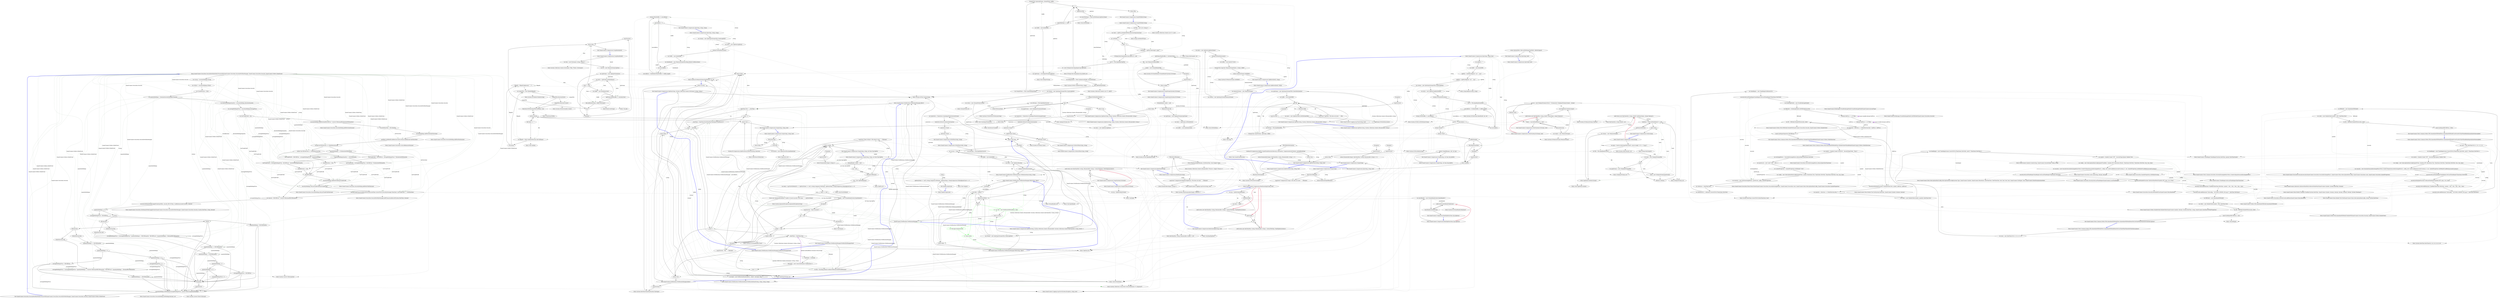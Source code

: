 digraph  {
n0 [cluster="QuantConnect.Securities.SecurityPortfolioModel.ProcessFill(QuantConnect.Securities.SecurityPortfolioManager, QuantConnect.Securities.Security, QuantConnect.Orders.OrderEvent)", label="Entry QuantConnect.Securities.SecurityPortfolioModel.ProcessFill(QuantConnect.Securities.SecurityPortfolioManager, QuantConnect.Securities.Security, QuantConnect.Orders.OrderEvent)", span="33-33"];
n1 [cluster="QuantConnect.Securities.SecurityPortfolioModel.ProcessFill(QuantConnect.Securities.SecurityPortfolioManager, QuantConnect.Securities.Security, QuantConnect.Orders.OrderEvent)", label="var isLong = security.Holdings.IsLong", span="36-36"];
n2 [cluster="QuantConnect.Securities.SecurityPortfolioModel.ProcessFill(QuantConnect.Securities.SecurityPortfolioManager, QuantConnect.Securities.Security, QuantConnect.Orders.OrderEvent)", label="var isShort = security.Holdings.IsShort", span="37-37"];
n4 [cluster="QuantConnect.Securities.SecurityPortfolioModel.ProcessFill(QuantConnect.Securities.SecurityPortfolioManager, QuantConnect.Securities.Security, QuantConnect.Orders.OrderEvent)", label="var quantityHoldings = (decimal)security.Holdings.Quantity", span="40-40"];
n5 [cluster="QuantConnect.Securities.SecurityPortfolioModel.ProcessFill(QuantConnect.Securities.SecurityPortfolioManager, QuantConnect.Securities.Security, QuantConnect.Orders.OrderEvent)", label="var absoluteHoldingsQuantity = security.Holdings.AbsoluteQuantity", span="41-41"];
n6 [cluster="QuantConnect.Securities.SecurityPortfolioModel.ProcessFill(QuantConnect.Securities.SecurityPortfolioManager, QuantConnect.Securities.Security, QuantConnect.Orders.OrderEvent)", label="var averageHoldingsPrice = security.Holdings.AveragePrice", span="42-42"];
n8 [cluster="QuantConnect.Securities.SecurityPortfolioModel.ProcessFill(QuantConnect.Securities.SecurityPortfolioManager, QuantConnect.Securities.Security, QuantConnect.Orders.OrderEvent)", label="security.Holdings.AddNewSale(fill.FillPrice * Convert.ToDecimal(fill.AbsoluteFillQuantity))", span="49-49"];
n9 [cluster="QuantConnect.Securities.SecurityPortfolioModel.ProcessFill(QuantConnect.Securities.SecurityPortfolioManager, QuantConnect.Securities.Security, QuantConnect.Orders.OrderEvent)", label="var feeThisOrder = fill.OrderFee", span="52-52"];
n10 [cluster="QuantConnect.Securities.SecurityPortfolioModel.ProcessFill(QuantConnect.Securities.SecurityPortfolioManager, QuantConnect.Securities.Security, QuantConnect.Orders.OrderEvent)", label="security.Holdings.AddNewFee(feeThisOrder)", span="53-53"];
n11 [cluster="QuantConnect.Securities.SecurityPortfolioModel.ProcessFill(QuantConnect.Securities.SecurityPortfolioManager, QuantConnect.Securities.Security, QuantConnect.Orders.OrderEvent)", label="portfolio.CashBook[CashBook.AccountCurrency].AddAmount(-feeThisOrder)", span="54-54"];
n12 [cluster="QuantConnect.Securities.SecurityPortfolioModel.ProcessFill(QuantConnect.Securities.SecurityPortfolioManager, QuantConnect.Securities.Security, QuantConnect.Orders.OrderEvent)", label="isLong && fill.Direction == OrderDirection.Sell", span="58-58"];
n13 [cluster="QuantConnect.Securities.SecurityPortfolioModel.ProcessFill(QuantConnect.Securities.SecurityPortfolioManager, QuantConnect.Securities.Security, QuantConnect.Orders.OrderEvent)", label="quantityHoldings >= fill.AbsoluteFillQuantity", span="61-61"];
n14 [cluster="QuantConnect.Securities.SecurityPortfolioModel.ProcessFill(QuantConnect.Securities.SecurityPortfolioManager, QuantConnect.Securities.Security, QuantConnect.Orders.OrderEvent)", label="lastTradeProfit = (fill.FillPrice - averageHoldingsPrice) * fill.AbsoluteFillQuantity", span="64-64"];
n15 [cluster="QuantConnect.Securities.SecurityPortfolioModel.ProcessFill(QuantConnect.Securities.SecurityPortfolioManager, QuantConnect.Securities.Security, QuantConnect.Orders.OrderEvent)", label="lastTradeProfit = (fill.FillPrice - averageHoldingsPrice) * quantityHoldings", span="69-69"];
n17 [cluster="QuantConnect.Securities.SecurityPortfolioModel.ProcessFill(QuantConnect.Securities.SecurityPortfolioManager, QuantConnect.Securities.Security, QuantConnect.Orders.OrderEvent)", label="isShort && fill.Direction == OrderDirection.Buy", span="73-73"];
n18 [cluster="QuantConnect.Securities.SecurityPortfolioModel.ProcessFill(QuantConnect.Securities.SecurityPortfolioManager, QuantConnect.Securities.Security, QuantConnect.Orders.OrderEvent)", label="absoluteHoldingsQuantity >= fill.FillQuantity", span="76-76"];
n19 [cluster="QuantConnect.Securities.SecurityPortfolioModel.ProcessFill(QuantConnect.Securities.SecurityPortfolioManager, QuantConnect.Securities.Security, QuantConnect.Orders.OrderEvent)", label="lastTradeProfit = (averageHoldingsPrice - fill.FillPrice) * fill.AbsoluteFillQuantity", span="79-79"];
n20 [cluster="QuantConnect.Securities.SecurityPortfolioModel.ProcessFill(QuantConnect.Securities.SecurityPortfolioManager, QuantConnect.Securities.Security, QuantConnect.Orders.OrderEvent)", label="lastTradeProfit = (averageHoldingsPrice - fill.FillPrice) * absoluteHoldingsQuantity", span="84-84"];
n23 [cluster="QuantConnect.Securities.SecurityPortfolioModel.ProcessFill(QuantConnect.Securities.SecurityPortfolioManager, QuantConnect.Securities.Security, QuantConnect.Orders.OrderEvent)", label="security.Holdings.AddNewProfit(lastTradeProfit)", span="93-93"];
n24 [cluster="QuantConnect.Securities.SecurityPortfolioModel.ProcessFill(QuantConnect.Securities.SecurityPortfolioManager, QuantConnect.Securities.Security, QuantConnect.Orders.OrderEvent)", label="security.Holdings.SetLastTradeProfit(lastTradeProfit)", span="94-94"];
n25 [cluster="QuantConnect.Securities.SecurityPortfolioModel.ProcessFill(QuantConnect.Securities.SecurityPortfolioManager, QuantConnect.Securities.Security, QuantConnect.Orders.OrderEvent)", label="portfolio.AddTransactionRecord(security.LocalTime.ConvertToUtc(security.Exchange.TimeZone), lastTradeProfit - 2 * feeThisOrder)", span="95-95"];
n26 [cluster="QuantConnect.Securities.SecurityPortfolioModel.ProcessFill(QuantConnect.Securities.SecurityPortfolioManager, QuantConnect.Securities.Security, QuantConnect.Orders.OrderEvent)", label="var amount = fill.FillPrice * Convert.ToDecimal(fill.FillQuantity)", span="99-99"];
n27 [cluster="QuantConnect.Securities.SecurityPortfolioModel.ProcessFill(QuantConnect.Securities.SecurityPortfolioManager, QuantConnect.Securities.Security, QuantConnect.Orders.OrderEvent)", label="security.SettlementModel.ApplyFunds(portfolio, security, fill.UtcTime, CashBook.AccountCurrency, -amount)", span="100-100"];
n29 [cluster="QuantConnect.Securities.SecurityPortfolioModel.ProcessFill(QuantConnect.Securities.SecurityPortfolioManager, QuantConnect.Securities.Security, QuantConnect.Orders.OrderEvent)", label="averageHoldingsPrice = fill.FillPrice", span="107-107"];
n30 [cluster="QuantConnect.Securities.SecurityPortfolioModel.ProcessFill(QuantConnect.Securities.SecurityPortfolioManager, QuantConnect.Securities.Security, QuantConnect.Orders.OrderEvent)", label="quantityHoldings = fill.FillQuantity", span="108-108"];
n32 [cluster="QuantConnect.Securities.SecurityPortfolioModel.ProcessFill(QuantConnect.Securities.SecurityPortfolioManager, QuantConnect.Securities.Security, QuantConnect.Orders.OrderEvent)", label="fill.Direction", span="113-113"];
n34 [cluster="QuantConnect.Securities.SecurityPortfolioModel.ProcessFill(QuantConnect.Securities.SecurityPortfolioManager, QuantConnect.Securities.Security, QuantConnect.Orders.OrderEvent)", label="averageHoldingsPrice = ((averageHoldingsPrice * quantityHoldings) + (fill.FillQuantity * fill.FillPrice)) / (quantityHoldings + (decimal)fill.FillQuantity)", span="117-117"];
n35 [cluster="QuantConnect.Securities.SecurityPortfolioModel.ProcessFill(QuantConnect.Securities.SecurityPortfolioManager, QuantConnect.Securities.Security, QuantConnect.Orders.OrderEvent)", label="quantityHoldings += fill.FillQuantity", span="119-119"];
n37 [cluster="QuantConnect.Securities.SecurityPortfolioModel.ProcessFill(QuantConnect.Securities.SecurityPortfolioManager, QuantConnect.Securities.Security, QuantConnect.Orders.OrderEvent)", label="quantityHoldings += fill.FillQuantity", span="124-124"];
n39 [cluster="QuantConnect.Securities.SecurityPortfolioModel.ProcessFill(QuantConnect.Securities.SecurityPortfolioManager, QuantConnect.Securities.Security, QuantConnect.Orders.OrderEvent)", label="averageHoldingsPrice = fill.FillPrice", span="128-128"];
n43 [cluster="QuantConnect.Securities.SecurityPortfolioModel.ProcessFill(QuantConnect.Securities.SecurityPortfolioManager, QuantConnect.Securities.Security, QuantConnect.Orders.OrderEvent)", label="fill.Direction", span="140-140"];
n45 [cluster="QuantConnect.Securities.SecurityPortfolioModel.ProcessFill(QuantConnect.Securities.SecurityPortfolioManager, QuantConnect.Securities.Security, QuantConnect.Orders.OrderEvent)", label="quantityHoldings += fill.FillQuantity", span="144-144"];
n47 [cluster="QuantConnect.Securities.SecurityPortfolioModel.ProcessFill(QuantConnect.Securities.SecurityPortfolioManager, QuantConnect.Securities.Security, QuantConnect.Orders.OrderEvent)", label="averageHoldingsPrice = fill.FillPrice", span="148-148"];
n51 [cluster="QuantConnect.Securities.SecurityPortfolioModel.ProcessFill(QuantConnect.Securities.SecurityPortfolioManager, QuantConnect.Securities.Security, QuantConnect.Orders.OrderEvent)", label="averageHoldingsPrice = ((averageHoldingsPrice * quantityHoldings) + (Convert.ToDecimal(fill.FillQuantity) * fill.FillPrice)) / (quantityHoldings + (decimal)fill.FillQuantity)", span="160-160"];
n52 [cluster="QuantConnect.Securities.SecurityPortfolioModel.ProcessFill(QuantConnect.Securities.SecurityPortfolioManager, QuantConnect.Securities.Security, QuantConnect.Orders.OrderEvent)", label="quantityHoldings += fill.FillQuantity", span="161-161"];
n55 [cluster="QuantConnect.Securities.SecurityPortfolioModel.ProcessFill(QuantConnect.Securities.SecurityPortfolioManager, QuantConnect.Securities.Security, QuantConnect.Orders.OrderEvent)", label="security.Holdings.SetHoldings(averageHoldingsPrice, Convert.ToInt32(quantityHoldings))", span="172-172"];
n31 [cluster="QuantConnect.Securities.SecurityPortfolioModel.ProcessFill(QuantConnect.Securities.SecurityPortfolioManager, QuantConnect.Securities.Security, QuantConnect.Orders.OrderEvent)", label=isLong, span="110-110"];
n3 [cluster="QuantConnect.Securities.SecurityPortfolioModel.ProcessFill(QuantConnect.Securities.SecurityPortfolioManager, QuantConnect.Securities.Security, QuantConnect.Orders.OrderEvent)", label="var closedPosition = false", span="38-38"];
n42 [cluster="QuantConnect.Securities.SecurityPortfolioModel.ProcessFill(QuantConnect.Securities.SecurityPortfolioManager, QuantConnect.Securities.Security, QuantConnect.Orders.OrderEvent)", label=isShort, span="137-137"];
n22 [cluster="QuantConnect.Securities.SecurityPortfolioModel.ProcessFill(QuantConnect.Securities.SecurityPortfolioManager, QuantConnect.Securities.Security, QuantConnect.Orders.OrderEvent)", label=closedPosition, span="90-90"];
n28 [cluster="QuantConnect.Securities.SecurityPortfolioModel.ProcessFill(QuantConnect.Securities.SecurityPortfolioManager, QuantConnect.Securities.Security, QuantConnect.Orders.OrderEvent)", label="quantityHoldings == 0", span="104-104"];
n7 [cluster="QuantConnect.Securities.SecurityPortfolioModel.ProcessFill(QuantConnect.Securities.SecurityPortfolioManager, QuantConnect.Securities.Security, QuantConnect.Orders.OrderEvent)", label="var lastTradeProfit = 0m", span="44-44"];
n57 [cluster="System.Convert.ToDecimal(int)", label="Entry System.Convert.ToDecimal(int)", span="0-0"];
n58 [cluster="QuantConnect.Securities.SecurityHolding.AddNewSale(decimal)", label="Entry QuantConnect.Securities.SecurityHolding.AddNewSale(decimal)", span="326-326"];
n59 [cluster="QuantConnect.Securities.SecurityHolding.AddNewFee(decimal)", label="Entry QuantConnect.Securities.SecurityHolding.AddNewFee(decimal)", span="308-308"];
n60 [cluster="QuantConnect.Securities.Cash.AddAmount(decimal)", label="Entry QuantConnect.Securities.Cash.AddAmount(decimal)", span="100-100"];
n16 [cluster="QuantConnect.Securities.SecurityPortfolioModel.ProcessFill(QuantConnect.Securities.SecurityPortfolioManager, QuantConnect.Securities.Security, QuantConnect.Orders.OrderEvent)", label="closedPosition = true", span="71-71"];
n21 [cluster="QuantConnect.Securities.SecurityPortfolioModel.ProcessFill(QuantConnect.Securities.SecurityPortfolioManager, QuantConnect.Securities.Security, QuantConnect.Orders.OrderEvent)", label="closedPosition = true", span="86-86"];
n61 [cluster="QuantConnect.Securities.SecurityHolding.AddNewProfit(decimal)", label="Entry QuantConnect.Securities.SecurityHolding.AddNewProfit(decimal)", span="317-317"];
n62 [cluster="QuantConnect.Securities.SecurityHolding.SetLastTradeProfit(decimal)", label="Entry QuantConnect.Securities.SecurityHolding.SetLastTradeProfit(decimal)", span="335-335"];
n63 [cluster="System.DateTime.ConvertToUtc(DateTimeZone, bool)", label="Entry System.DateTime.ConvertToUtc(DateTimeZone, bool)", span="449-449"];
n64 [cluster="QuantConnect.Securities.SecurityPortfolioManager.AddTransactionRecord(System.DateTime, decimal)", label="Entry QuantConnect.Securities.SecurityPortfolioManager.AddTransactionRecord(System.DateTime, decimal)", span="665-665"];
n65 [cluster="QuantConnect.Securities.ISettlementModel.ApplyFunds(QuantConnect.Securities.SecurityPortfolioManager, QuantConnect.Securities.Security, System.DateTime, string, decimal)", label="Entry QuantConnect.Securities.ISettlementModel.ApplyFunds(QuantConnect.Securities.SecurityPortfolioManager, QuantConnect.Securities.Security, System.DateTime, string, decimal)", span="32-32"];
n33 [cluster="QuantConnect.Securities.SecurityPortfolioModel.ProcessFill(QuantConnect.Securities.SecurityPortfolioManager, QuantConnect.Securities.Security, QuantConnect.Orders.OrderEvent)", label="OrderDirection.Buy", span="115-115"];
n36 [cluster="QuantConnect.Securities.SecurityPortfolioModel.ProcessFill(QuantConnect.Securities.SecurityPortfolioManager, QuantConnect.Securities.Security, QuantConnect.Orders.OrderEvent)", label="OrderDirection.Sell", span="123-123"];
n38 [cluster="QuantConnect.Securities.SecurityPortfolioModel.ProcessFill(QuantConnect.Securities.SecurityPortfolioManager, QuantConnect.Securities.Security, QuantConnect.Orders.OrderEvent)", label="quantityHoldings < 0", span="125-125"];
n40 [cluster="QuantConnect.Securities.SecurityPortfolioModel.ProcessFill(QuantConnect.Securities.SecurityPortfolioManager, QuantConnect.Securities.Security, QuantConnect.Orders.OrderEvent)", label="quantityHoldings == 0", span="130-130"];
n41 [cluster="QuantConnect.Securities.SecurityPortfolioModel.ProcessFill(QuantConnect.Securities.SecurityPortfolioManager, QuantConnect.Securities.Security, QuantConnect.Orders.OrderEvent)", label="averageHoldingsPrice = 0", span="132-132"];
n53 [cluster="QuantConnect.Securities.SecurityPortfolioModel.ProcessFill(QuantConnect.Securities.SecurityPortfolioManager, QuantConnect.Securities.Security, QuantConnect.Orders.OrderEvent)", label=Exception, span="166-166"];
n44 [cluster="QuantConnect.Securities.SecurityPortfolioModel.ProcessFill(QuantConnect.Securities.SecurityPortfolioManager, QuantConnect.Securities.Security, QuantConnect.Orders.OrderEvent)", label="OrderDirection.Buy", span="142-142"];
n50 [cluster="QuantConnect.Securities.SecurityPortfolioModel.ProcessFill(QuantConnect.Securities.SecurityPortfolioManager, QuantConnect.Securities.Security, QuantConnect.Orders.OrderEvent)", label="OrderDirection.Sell", span="156-156"];
n46 [cluster="QuantConnect.Securities.SecurityPortfolioModel.ProcessFill(QuantConnect.Securities.SecurityPortfolioManager, QuantConnect.Securities.Security, QuantConnect.Orders.OrderEvent)", label="quantityHoldings > 0", span="145-145"];
n48 [cluster="QuantConnect.Securities.SecurityPortfolioModel.ProcessFill(QuantConnect.Securities.SecurityPortfolioManager, QuantConnect.Securities.Security, QuantConnect.Orders.OrderEvent)", label="quantityHoldings == 0", span="150-150"];
n49 [cluster="QuantConnect.Securities.SecurityPortfolioModel.ProcessFill(QuantConnect.Securities.SecurityPortfolioManager, QuantConnect.Securities.Security, QuantConnect.Orders.OrderEvent)", label="averageHoldingsPrice = 0", span="152-152"];
n54 [cluster="QuantConnect.Securities.SecurityPortfolioModel.ProcessFill(QuantConnect.Securities.SecurityPortfolioManager, QuantConnect.Securities.Security, QuantConnect.Orders.OrderEvent)", label="Log.Error(err)", span="168-168"];
n66 [cluster="QuantConnect.Logging.Log.Error(System.Exception, string, bool)", label="Entry QuantConnect.Logging.Log.Error(System.Exception, string, bool)", span="98-98"];
n56 [cluster="QuantConnect.Securities.SecurityPortfolioModel.ProcessFill(QuantConnect.Securities.SecurityPortfolioManager, QuantConnect.Securities.Security, QuantConnect.Orders.OrderEvent)", label="Exit QuantConnect.Securities.SecurityPortfolioModel.ProcessFill(QuantConnect.Securities.SecurityPortfolioManager, QuantConnect.Securities.Security, QuantConnect.Orders.OrderEvent)", span="33-33"];
n67 [cluster="System.Convert.ToInt32(decimal)", label="Entry System.Convert.ToInt32(decimal)", span="0-0"];
n68 [cluster="QuantConnect.Securities.SecurityHolding.SetHoldings(decimal, int)", label="Entry QuantConnect.Securities.SecurityHolding.SetHoldings(decimal, int)", span="343-343"];
m0_69 [cluster="QuantConnect.Compression.UnzipData(byte[])", file="GDAXBrokerageModel.cs", label="var entry = zipStream.GetNextEntry()", span="186-186"];
m0_64 [cluster="QuantConnect.Compression.UnzipData(byte[])", file="GDAXBrokerageModel.cs", label="Entry QuantConnect.Compression.UnzipData(byte[])", span="171-171"];
m0_65 [cluster="QuantConnect.Compression.UnzipData(byte[])", file="GDAXBrokerageModel.cs", label="var data = new Dictionary<string, string>()", span="174-174"];
m0_66 [cluster="QuantConnect.Compression.UnzipData(byte[])", file="GDAXBrokerageModel.cs", label="var ms = new MemoryStream(zipData)", span="178-178"];
m0_73 [cluster="QuantConnect.Compression.UnzipData(byte[])", file="GDAXBrokerageModel.cs", label="data.Add(entry.Name, buffer.GetString())", span="195-195"];
m0_76 [cluster="QuantConnect.Compression.UnzipData(byte[])", file="GDAXBrokerageModel.cs", label="return data;", span="210-210"];
m0_67 [cluster="QuantConnect.Compression.UnzipData(byte[])", file="GDAXBrokerageModel.cs", label="var zipStream = new ZipInputStream(ms)", span="181-181"];
m0_68 [cluster="QuantConnect.Compression.UnzipData(byte[])", file="GDAXBrokerageModel.cs", label=true, span="183-183"];
m0_72 [cluster="QuantConnect.Compression.UnzipData(byte[])", file="GDAXBrokerageModel.cs", label="zipStream.Read(buffer, 0, (int)entry.Size)", span="192-192"];
m0_74 [cluster="QuantConnect.Compression.UnzipData(byte[])", file="GDAXBrokerageModel.cs", label=Exception, span="206-206"];
m0_70 [cluster="QuantConnect.Compression.UnzipData(byte[])", file="GDAXBrokerageModel.cs", label="entry != null", span="188-188"];
m0_71 [cluster="QuantConnect.Compression.UnzipData(byte[])", file="GDAXBrokerageModel.cs", label="var buffer = new byte[entry.Size]", span="191-191"];
m0_75 [cluster="QuantConnect.Compression.UnzipData(byte[])", file="GDAXBrokerageModel.cs", label="Log.Error(err)", span="208-208"];
m0_77 [cluster="QuantConnect.Compression.UnzipData(byte[])", file="GDAXBrokerageModel.cs", label="Exit QuantConnect.Compression.UnzipData(byte[])", span="171-171"];
m0_16 [cluster="QuantConnect.Compression.ZipData(string, System.Collections.Generic.Dictionary<string, string>)", file="GDAXBrokerageModel.cs", label="Log.Error(err)", span="82-82"];
m0_262 [cluster="QuantConnect.Compression.ReadZipEntry(Ionic.Zip.ZipEntry)", file="GDAXBrokerageModel.cs", label="Exit QuantConnect.Compression.ReadZipEntry(Ionic.Zip.ZipEntry)", span="557-557"];
m0_258 [cluster="QuantConnect.Compression.ReadZipEntry(Ionic.Zip.ZipEntry)", file="GDAXBrokerageModel.cs", label="Entry QuantConnect.Compression.ReadZipEntry(Ionic.Zip.ZipEntry)", span="557-557"];
m0_259 [cluster="QuantConnect.Compression.ReadZipEntry(Ionic.Zip.ZipEntry)", file="GDAXBrokerageModel.cs", label="var entryReader = new StreamReader(entry.OpenReader())", span="559-559"];
m0_261 [cluster="QuantConnect.Compression.ReadZipEntry(Ionic.Zip.ZipEntry)", file="GDAXBrokerageModel.cs", label="yield return entryReader.ReadLine();", span="563-563"];
m0_260 [cluster="QuantConnect.Compression.ReadZipEntry(Ionic.Zip.ZipEntry)", file="GDAXBrokerageModel.cs", label="!entryReader.EndOfStream", span="561-561"];
m0_210 [cluster="ZipFile.cstr", file="GDAXBrokerageModel.cs", label="Entry ZipFile.cstr", span=""];
m0_128 [cluster="QuantConnect.Compression.Zip(string, string, string)", file="GDAXBrokerageModel.cs", label="stream.PutNextEntry(entry)", span="295-295"];
m0_125 [cluster="QuantConnect.Compression.Zip(string, string, string)", file="GDAXBrokerageModel.cs", label="Entry QuantConnect.Compression.Zip(string, string, string)", span="290-290"];
m0_126 [cluster="QuantConnect.Compression.Zip(string, string, string)", file="GDAXBrokerageModel.cs", label="var stream = new ZipOutputStream(File.Create(zipPath))", span="292-292"];
m0_127 [cluster="QuantConnect.Compression.Zip(string, string, string)", file="GDAXBrokerageModel.cs", label="var entry = new ZipEntry(zipEntry)", span="294-294"];
m0_130 [cluster="QuantConnect.Compression.Zip(string, string, string)", file="GDAXBrokerageModel.cs", label="var dataReader = new MemoryStream(Encoding.Default.GetBytes(data))", span="297-297"];
m0_133 [cluster="QuantConnect.Compression.Zip(string, string, string)", file="GDAXBrokerageModel.cs", label="stream.Write(buffer, 0, sourceBytes)", span="303-303"];
m0_129 [cluster="QuantConnect.Compression.Zip(string, string, string)", file="GDAXBrokerageModel.cs", label="var buffer = new byte[4096]", span="296-296"];
m0_132 [cluster="QuantConnect.Compression.Zip(string, string, string)", file="GDAXBrokerageModel.cs", label="sourceBytes = dataReader.Read(buffer, 0, buffer.Length)", span="302-302"];
m0_131 [cluster="QuantConnect.Compression.Zip(string, string, string)", file="GDAXBrokerageModel.cs", label="int sourceBytes", span="299-299"];
m0_134 [cluster="QuantConnect.Compression.Zip(string, string, string)", file="GDAXBrokerageModel.cs", label="sourceBytes > 0", span="305-305"];
m0_135 [cluster="QuantConnect.Compression.Zip(string, string, string)", file="GDAXBrokerageModel.cs", label="Exit QuantConnect.Compression.Zip(string, string, string)", span="290-290"];
m0_300 [cluster="string.LastIndexOf(char)", file="GDAXBrokerageModel.cs", label="Entry string.LastIndexOf(char)", span="0-0"];
m0_118 [cluster="System.IO.File.OpenRead(string)", file="GDAXBrokerageModel.cs", label="Entry System.IO.File.OpenRead(string)", span="0-0"];
m0_25 [cluster="QuantConnect.Notifications.NotificationManager.Email(string, string, string, string)", file="GDAXBrokerageModel.cs", label="return allow;", span="102-102"];
m0_27 [cluster="QuantConnect.Notifications.NotificationEmail.NotificationEmail(string, string, string, string)", file="GDAXBrokerageModel.cs", label="Entry QuantConnect.Notifications.NotificationEmail.NotificationEmail(string, string, string, string)", span="124-124"];
m0_62 [cluster="StreamWriter.cstr", file="GDAXBrokerageModel.cs", label="Entry StreamWriter.cstr", span=""];
m0_231 [cluster="System.Linq.Enumerable.Empty<TResult>()", file="GDAXBrokerageModel.cs", label="Entry System.Linq.Enumerable.Empty<TResult>()", span="0-0"];
m0_48 [cluster="QuantConnect.Compression.ZipData(string, System.Collections.Generic.IEnumerable<System.Collections.Generic.KeyValuePair<string, byte[]>>)", file="GDAXBrokerageModel.cs", label="return success;", span="133-133"];
m0_277 [cluster="System.IO.StreamReader.StreamReader(System.IO.Stream)", file="GDAXBrokerageModel.cs", label="Entry System.IO.StreamReader.StreamReader(System.IO.Stream)", span="0-0"];
m0_244 [cluster="QuantConnect.Compression.ReadLines(string)", file="GDAXBrokerageModel.cs", label="return ReadLinesImpl(filename, firstEntryOnly: true).Single().Value;", span="531-531"];
m0_240 [cluster="QuantConnect.Compression.ReadLines(string)", file="GDAXBrokerageModel.cs", label="Entry QuantConnect.Compression.ReadLines(string)", span="521-521"];
m0_241 [cluster="QuantConnect.Compression.ReadLines(string)", file="GDAXBrokerageModel.cs", label="!File.Exists(filename)", span="523-523"];
m0_242 [cluster="QuantConnect.Compression.ReadLines(string)", file="GDAXBrokerageModel.cs", label="Log.Error(''Compression.ReadFirstZipEntry(): File does not exist: '' + filename)", span="525-525"];
m0_243 [cluster="QuantConnect.Compression.ReadLines(string)", file="GDAXBrokerageModel.cs", label="return Enumerable.Empty<string>();", span="526-526"];
m0_245 [cluster="QuantConnect.Compression.ReadLines(string)", file="GDAXBrokerageModel.cs", label=Exception, span="533-533"];
m0_246 [cluster="QuantConnect.Compression.ReadLines(string)", file="GDAXBrokerageModel.cs", label="Log.Error(err)", span="535-535"];
m0_247 [cluster="QuantConnect.Compression.ReadLines(string)", file="GDAXBrokerageModel.cs", label="return Enumerable.Empty<string>();", span="537-537"];
m0_248 [cluster="QuantConnect.Compression.ReadLines(string)", file="GDAXBrokerageModel.cs", label="Exit QuantConnect.Compression.ReadLines(string)", span="521-521"];
m0_339 [cluster="System.IO.MemoryStream.ToArray()", file="GDAXBrokerageModel.cs", label="Entry System.IO.MemoryStream.ToArray()", span="0-0"];
m0_23 [cluster="QuantConnect.Notifications.NotificationManager.Email(string, string, string, string)", file="GDAXBrokerageModel.cs", label="var email = new NotificationEmail(address, subject, message, data)", span="98-98"];
m0_306 [cluster="System.Collections.Generic.List<T>.Add(T)", file="GDAXBrokerageModel.cs", label="Entry System.Collections.Generic.List<T>.Add(T)", span="0-0"];
m0_88 [cluster="QuantConnect.Compression.ZipBytes(byte[], string)", file="GDAXBrokerageModel.cs", label="stream.PutNextEntry(entry)", span="225-225"];
m0_84 [cluster="QuantConnect.Compression.ZipBytes(byte[], string)", file="GDAXBrokerageModel.cs", label="Entry QuantConnect.Compression.ZipBytes(byte[], string)", span="219-219"];
m0_85 [cluster="QuantConnect.Compression.ZipBytes(byte[], string)", file="GDAXBrokerageModel.cs", label="var memoryStream = new MemoryStream()", span="221-221"];
m0_87 [cluster="QuantConnect.Compression.ZipBytes(byte[], string)", file="GDAXBrokerageModel.cs", label="var entry = new ZipEntry(zipEntryName)", span="224-224"];
m0_90 [cluster="QuantConnect.Compression.ZipBytes(byte[], string)", file="GDAXBrokerageModel.cs", label="StreamUtils.Copy(new MemoryStream(bytes), stream, buffer)", span="227-227"];
m0_86 [cluster="QuantConnect.Compression.ZipBytes(byte[], string)", file="GDAXBrokerageModel.cs", label="var stream = new ZipOutputStream(memoryStream)", span="222-222"];
m0_91 [cluster="QuantConnect.Compression.ZipBytes(byte[], string)", file="GDAXBrokerageModel.cs", label="return memoryStream.GetBuffer();", span="228-228"];
m0_89 [cluster="QuantConnect.Compression.ZipBytes(byte[], string)", file="GDAXBrokerageModel.cs", label="var buffer = new byte[16*1024]", span="226-226"];
m0_92 [cluster="QuantConnect.Compression.ZipBytes(byte[], string)", file="GDAXBrokerageModel.cs", label="Exit QuantConnect.Compression.ZipBytes(byte[], string)", span="219-219"];
m0_216 [cluster="System.IO.StreamReader.Close()", file="GDAXBrokerageModel.cs", label="Entry System.IO.StreamReader.Close()", span="0-0"];
m0_314 [cluster="Unk.CreateInputTarArchive", file="GDAXBrokerageModel.cs", label="Entry Unk.CreateInputTarArchive", span=""];
m0_355 [cluster="System.Math.Max(int, int)", file="GDAXBrokerageModel.cs", label="Entry System.Math.Max(int, int)", span="0-0"];
m0_6 [cluster="QuantConnect.Compression.ZipData(string, System.Collections.Generic.Dictionary<string, string>)", file="GDAXBrokerageModel.cs", label="var file = Encoding.Default.GetBytes(filenamesAndData[filename])", span="60-60"];
m0_29 [cluster="Unk.Close", file="GDAXBrokerageModel.cs", label="Entry Unk.Close", span=""];
m0_30 [cluster="QuantConnect.Notifications.NotificationManager.Sms(string, string)", file="GDAXBrokerageModel.cs", label="!_liveMode", span="112-112"];
m0_32 [cluster="QuantConnect.Compression.ZipData(string, System.Collections.Generic.IEnumerable<System.Collections.Generic.KeyValuePair<string, byte[]>>)", file="GDAXBrokerageModel.cs", label="var success = true", span="96-96"];
m0_35 [cluster="QuantConnect.Compression.ZipData(string, System.Collections.Generic.IEnumerable<System.Collections.Generic.KeyValuePair<string, byte[]>>)", file="GDAXBrokerageModel.cs", label=filenamesAndData, span="104-104"];
m0_31 [cluster="QuantConnect.Compression.ZipData(string, System.Collections.Generic.IEnumerable<System.Collections.Generic.KeyValuePair<string, byte[]>>)", file="GDAXBrokerageModel.cs", label="Entry QuantConnect.Compression.ZipData(string, System.Collections.Generic.IEnumerable<System.Collections.Generic.KeyValuePair<string, byte[]>>)", span="94-94"];
m0_33 [cluster="QuantConnect.Compression.ZipData(string, System.Collections.Generic.IEnumerable<System.Collections.Generic.KeyValuePair<string, byte[]>>)", file="GDAXBrokerageModel.cs", label="var buffer = new byte[4096]", span="97-97"];
m0_36 [cluster="QuantConnect.Compression.ZipData(string, System.Collections.Generic.IEnumerable<System.Collections.Generic.KeyValuePair<string, byte[]>>)", file="GDAXBrokerageModel.cs", label="var entry = new ZipEntry(file.Key)", span="107-107"];
m0_34 [cluster="QuantConnect.Compression.ZipData(string, System.Collections.Generic.IEnumerable<System.Collections.Generic.KeyValuePair<string, byte[]>>)", file="GDAXBrokerageModel.cs", label="var stream = new ZipOutputStream(File.Create(zipPath))", span="102-102"];
m0_37 [cluster="QuantConnect.Compression.ZipData(string, System.Collections.Generic.IEnumerable<System.Collections.Generic.KeyValuePair<string, byte[]>>)", file="GDAXBrokerageModel.cs", label="stream.PutNextEntry(entry)", span="109-109"];
m0_299 [cluster="System.Collections.Generic.List<T>.List()", file="GDAXBrokerageModel.cs", label="Entry System.Collections.Generic.List<T>.List()", span="0-0"];
m0_18 [cluster="QuantConnect.Compression.ZipData(string, System.Collections.Generic.Dictionary<string, string>)", file="GDAXBrokerageModel.cs", label="return success;", span="85-85"];
m0_19 [cluster="QuantConnect.Compression.ZipData(string, System.Collections.Generic.Dictionary<string, string>)", file="GDAXBrokerageModel.cs", label="Exit QuantConnect.Compression.ZipData(string, System.Collections.Generic.Dictionary<string, string>)", span="45-45"];
m0_21 [cluster="System.IO.File.Create(string)", file="GDAXBrokerageModel.cs", label="Entry System.IO.File.Create(string)", span="0-0"];
m0_24 [cluster="Unk.PutNextEntry", file="GDAXBrokerageModel.cs", label="Entry Unk.PutNextEntry", span=""];
m0_20 [cluster="ZipOutputStream.cstr", file="GDAXBrokerageModel.cs", label="Entry ZipOutputStream.cstr", span=""];
m0_22 [cluster="ZipEntry.cstr", file="GDAXBrokerageModel.cs", label="Entry ZipEntry.cstr", span=""];
m0_26 [cluster="System.IO.MemoryStream.Read(byte[], int, int)", file="GDAXBrokerageModel.cs", label="Entry System.IO.MemoryStream.Read(byte[], int, int)", span="0-0"];
m0_316 [cluster="System.IO.Stream.Close()", file="GDAXBrokerageModel.cs", label="Entry System.IO.Stream.Close()", span="0-0"];
m0_146 [cluster="Unk.CreateFromDirectory", file="GDAXBrokerageModel.cs", label="Entry Unk.CreateFromDirectory", span=""];
m0_218 [cluster="lambda expression", file="GDAXBrokerageModel.cs", label="Entry lambda expression", span="442-442"];
m0_219 [cluster="lambda expression", file="GDAXBrokerageModel.cs", label="zipEntryName == null || string.Compare(x.FileName, zipEntryName, StringComparison.OrdinalIgnoreCase) == 0", span="442-442"];
m0_220 [cluster="lambda expression", file="GDAXBrokerageModel.cs", label="Exit lambda expression", span="442-442"];
m0_5 [cluster="QuantConnect.Notifications.NotificationManager.NotificationManager(bool)", file="GDAXBrokerageModel.cs", label="Exit QuantConnect.Notifications.NotificationManager.NotificationManager(bool)", span="56-56"];
m0_0 [cluster="QuantConnect.Notifications.NotificationManager.NotificationManager(bool)", file="GDAXBrokerageModel.cs", label="Entry QuantConnect.Notifications.NotificationManager.NotificationManager(bool)", span="56-56"];
m0_1 [cluster="QuantConnect.Notifications.NotificationManager.NotificationManager(bool)", file="GDAXBrokerageModel.cs", label="_liveMode = liveMode", span="58-58"];
m0_3 [cluster="QuantConnect.Notifications.NotificationManager.NotificationManager(bool)", file="GDAXBrokerageModel.cs", label="_count = 0", span="60-60"];
m0_4 [cluster="QuantConnect.Notifications.NotificationManager.NotificationManager(bool)", file="GDAXBrokerageModel.cs", label="_resetTime = DateTime.Now", span="61-61"];
m0_2 [cluster="QuantConnect.Notifications.NotificationManager.NotificationManager(bool)", file="GDAXBrokerageModel.cs", label="Messages = new ConcurrentQueue<Notification>()", span="59-59"];
m0_10 [cluster="QuantConnect.Notifications.NotificationManager.Allow()", file="GDAXBrokerageModel.cs", label="_resetTime = DateTime.Now.RoundUp(TimeSpan.FromHours(1))", span="73-73"];
m0_11 [cluster="QuantConnect.Notifications.NotificationManager.Allow()", file="GDAXBrokerageModel.cs", label="_count < _rateLimit", span="76-76"];
m0_7 [cluster="QuantConnect.Notifications.NotificationManager.Allow()", file="GDAXBrokerageModel.cs", label="Entry QuantConnect.Notifications.NotificationManager.Allow()", span="68-68"];
m0_13 [cluster="QuantConnect.Notifications.NotificationManager.Allow()", file="GDAXBrokerageModel.cs", label="return true;", span="79-79"];
m0_14 [cluster="QuantConnect.Notifications.NotificationManager.Allow()", file="GDAXBrokerageModel.cs", label="return false;", span="81-81"];
m0_8 [cluster="QuantConnect.Notifications.NotificationManager.Allow()", file="GDAXBrokerageModel.cs", label="DateTime.Now > _resetTime", span="70-70"];
m0_9 [cluster="QuantConnect.Notifications.NotificationManager.Allow()", file="GDAXBrokerageModel.cs", label="_count = 0", span="72-72"];
m0_12 [cluster="QuantConnect.Notifications.NotificationManager.Allow()", file="GDAXBrokerageModel.cs", label="_count++", span="78-78"];
m0_15 [cluster="QuantConnect.Notifications.NotificationManager.Allow()", file="GDAXBrokerageModel.cs", label="Exit QuantConnect.Notifications.NotificationManager.Allow()", span="68-68"];
m0_17 [cluster="System.DateTime.RoundUp(System.TimeSpan)", file="GDAXBrokerageModel.cs", label="Entry System.DateTime.RoundUp(System.TimeSpan)", span="300-300"];
m0_171 [cluster="System.IO.DirectoryInfo.Create()", file="GDAXBrokerageModel.cs", label="Entry System.IO.DirectoryInfo.Create()", span="0-0"];
m0_338 [cluster="KeyValuePair<string, byte[]>.cstr", file="GDAXBrokerageModel.cs", label="Entry KeyValuePair<string, byte[]>.cstr", span=""];
m0_82 [cluster="byte[].GetString()", file="GDAXBrokerageModel.cs", label="Entry byte[].GetString()", span="84-84"];
m0_95 [cluster="System.IO.MemoryStream.GetBuffer()", file="GDAXBrokerageModel.cs", label="Entry System.IO.MemoryStream.GetBuffer()", span="0-0"];
m0_83 [cluster="Unk.Add", file="GDAXBrokerageModel.cs", label="Entry Unk.Add", span=""];
m0_120 [cluster="System.IO.File.Delete(string)", file="GDAXBrokerageModel.cs", label="Entry System.IO.File.Delete(string)", span="0-0"];
m0_79 [cluster="ZipInputStream.cstr", file="GDAXBrokerageModel.cs", label="Entry ZipInputStream.cstr", span=""];
m0_215 [cluster="Unk.Dispose", file="GDAXBrokerageModel.cs", label="Entry Unk.Dispose", span=""];
m0_81 [cluster="Unk.Read", file="GDAXBrokerageModel.cs", label="Entry Unk.Read", span=""];
m0_170 [cluster="System.IO.FileInfo.FileInfo(string)", file="GDAXBrokerageModel.cs", label="Entry System.IO.FileInfo.FileInfo(string)", span="0-0"];
m0_186 [cluster="QuantConnect.Logging.Log.Trace(string, bool)", file="GDAXBrokerageModel.cs", label="Entry QuantConnect.Logging.Log.Trace(string, bool)", span="106-106"];
m0_147 [cluster="QuantConnect.Compression.Unzip(string, string, bool)", file="GDAXBrokerageModel.cs", label="Entry QuantConnect.Compression.Unzip(string, string, bool)", span="338-338"];
m0_148 [cluster="QuantConnect.Compression.Unzip(string, string, bool)", file="GDAXBrokerageModel.cs", label="!File.Exists(zip)", span="340-340"];
m0_150 [cluster="QuantConnect.Compression.Unzip(string, string, bool)", file="GDAXBrokerageModel.cs", label="!overwrite", span="344-344"];
m0_151 [cluster="QuantConnect.Compression.Unzip(string, string, bool)", file="GDAXBrokerageModel.cs", label="System.IO.Compression.ZipFile.ExtractToDirectory(zip, directory)", span="346-346"];
m0_152 [cluster="QuantConnect.Compression.Unzip(string, string, bool)", file="GDAXBrokerageModel.cs", label="var archive = new ZipArchive(File.OpenRead(zip))", span="350-350"];
m0_155 [cluster="QuantConnect.Compression.Unzip(string, string, bool)", file="GDAXBrokerageModel.cs", label="var filepath = Path.Combine(directory, file.FullName)", span="356-356"];
m0_149 [cluster="QuantConnect.Compression.Unzip(string, string, bool)", file="GDAXBrokerageModel.cs", label="return false;", span="340-340"];
m0_153 [cluster="QuantConnect.Compression.Unzip(string, string, bool)", file="GDAXBrokerageModel.cs", label="archive.Entries", span="352-352"];
m0_154 [cluster="QuantConnect.Compression.Unzip(string, string, bool)", file="GDAXBrokerageModel.cs", label="file.Name == ''''", span="355-355"];
m0_162 [cluster="QuantConnect.Compression.Unzip(string, string, bool)", file="GDAXBrokerageModel.cs", label="return true;", span="368-368"];
m0_161 [cluster="QuantConnect.Compression.Unzip(string, string, bool)", file="GDAXBrokerageModel.cs", label="file.ExtractToFile(outputFile.FullName, true)", span="363-363"];
m0_156 [cluster="QuantConnect.Compression.Unzip(string, string, bool)", file="GDAXBrokerageModel.cs", label="OS.IsLinux", span="357-357"];
m0_157 [cluster="QuantConnect.Compression.Unzip(string, string, bool)", file="GDAXBrokerageModel.cs", label="filepath = filepath.Replace(@''\'', ''/'')", span="357-357"];
m0_158 [cluster="QuantConnect.Compression.Unzip(string, string, bool)", file="GDAXBrokerageModel.cs", label="var outputFile = new FileInfo(filepath)", span="358-358"];
m0_159 [cluster="QuantConnect.Compression.Unzip(string, string, bool)", file="GDAXBrokerageModel.cs", label="!outputFile.Directory.Exists", span="359-359"];
m0_160 [cluster="QuantConnect.Compression.Unzip(string, string, bool)", file="GDAXBrokerageModel.cs", label="outputFile.Directory.Create()", span="361-361"];
m0_163 [cluster="QuantConnect.Compression.Unzip(string, string, bool)", file="GDAXBrokerageModel.cs", label=Exception, span="370-370"];
m0_164 [cluster="QuantConnect.Compression.Unzip(string, string, bool)", file="GDAXBrokerageModel.cs", label="Log.Error(err)", span="372-372"];
m0_165 [cluster="QuantConnect.Compression.Unzip(string, string, bool)", file="GDAXBrokerageModel.cs", label="return false;", span="373-373"];
m0_166 [cluster="QuantConnect.Compression.Unzip(string, string, bool)", file="GDAXBrokerageModel.cs", label="Exit QuantConnect.Compression.Unzip(string, string, bool)", span="338-338"];
m0_124 [cluster="System.IO.Path.GetFileName(string)", file="GDAXBrokerageModel.cs", label="Entry System.IO.Path.GetFileName(string)", span="0-0"];
m0_221 [cluster="Unk.Compare", file="GDAXBrokerageModel.cs", label="Entry Unk.Compare", span=""];
m0_80 [cluster="Unk.GetNextEntry", file="GDAXBrokerageModel.cs", label="Entry Unk.GetNextEntry", span=""];
m0_249 [cluster="System.Collections.Generic.IEnumerable<TSource>.Single<TSource>()", file="GDAXBrokerageModel.cs", label="Entry System.Collections.Generic.IEnumerable<TSource>.Single<TSource>()", span="0-0"];
m0_263 [cluster="System.IO.StreamReader.ReadLine()", file="GDAXBrokerageModel.cs", label="Entry System.IO.StreamReader.ReadLine()", span="0-0"];
m0_40 [cluster="QuantConnect.Notifications.NotificationManager.Web(string, object)", file="GDAXBrokerageModel.cs", label="!_liveMode", span="129-129"];
m0_41 [cluster="QuantConnect.Notifications.NotificationManager.Web(string, object)", file="GDAXBrokerageModel.cs", label="return false;", span="129-129"];
m0_43 [cluster="QuantConnect.Notifications.NotificationManager.Web(string, object)", file="GDAXBrokerageModel.cs", label=allow, span="131-131"];
m0_44 [cluster="QuantConnect.Notifications.NotificationManager.Web(string, object)", color=green, community=0, file="GDAXBrokerageModel.cs", label="31: var web = new NotificationWeb(address, data)", span="133-133"];
m0_38 [cluster="QuantConnect.Notifications.NotificationSms.NotificationSms(string, string)", file="GDAXBrokerageModel.cs", label="Entry QuantConnect.Notifications.NotificationSms.NotificationSms(string, string)", span="84-84"];
m0_39 [cluster="QuantConnect.Notifications.NotificationManager.Web(string, object)", file="GDAXBrokerageModel.cs", label="Entry QuantConnect.Notifications.NotificationManager.Web(string, object)", span="127-127"];
m0_42 [cluster="QuantConnect.Notifications.NotificationManager.Web(string, object)", file="GDAXBrokerageModel.cs", label="var allow = Allow()", span="130-130"];
m0_45 [cluster="QuantConnect.Notifications.NotificationManager.Web(string, object)", color=green, community=0, file="GDAXBrokerageModel.cs", label="14: Messages.Enqueue(web)", span="134-134"];
m0_46 [cluster="QuantConnect.Notifications.NotificationManager.Web(string, object)", color=green, community=0, file="GDAXBrokerageModel.cs", label="31: return allow;", span="136-136"];
m0_47 [cluster="QuantConnect.Notifications.NotificationManager.Web(string, object)", file="GDAXBrokerageModel.cs", label="Exit QuantConnect.Notifications.NotificationManager.Web(string, object)", span="127-127"];
m0_49 [cluster="QuantConnect.Compression.ZipData(string, System.Collections.Generic.IEnumerable<System.Collections.Generic.KeyValuePair<string, byte[]>>)", file="GDAXBrokerageModel.cs", label="QuantConnect.Notifications.NotificationManager", span=""];
m0_317 [cluster="QuantConnect.Compression.UnTarGzFiles(string, string)", file="GDAXBrokerageModel.cs", label="Entry QuantConnect.Compression.UnTarGzFiles(string, string)", span="680-680"];
m0_318 [cluster="QuantConnect.Compression.UnTarGzFiles(string, string)", file="GDAXBrokerageModel.cs", label="var inStream = File.OpenRead(source)", span="682-682"];
m0_321 [cluster="QuantConnect.Compression.UnTarGzFiles(string, string)", file="GDAXBrokerageModel.cs", label="tarArchive.ExtractContents(destination)", span="685-685"];
m0_319 [cluster="QuantConnect.Compression.UnTarGzFiles(string, string)", file="GDAXBrokerageModel.cs", label="var gzipStream = new GZipInputStream(inStream)", span="683-683"];
m0_324 [cluster="QuantConnect.Compression.UnTarGzFiles(string, string)", file="GDAXBrokerageModel.cs", label="inStream.Close()", span="688-688"];
m0_320 [cluster="QuantConnect.Compression.UnTarGzFiles(string, string)", file="GDAXBrokerageModel.cs", label="var tarArchive = TarArchive.CreateInputTarArchive(gzipStream)", span="684-684"];
m0_323 [cluster="QuantConnect.Compression.UnTarGzFiles(string, string)", file="GDAXBrokerageModel.cs", label="gzipStream.Close()", span="687-687"];
m0_322 [cluster="QuantConnect.Compression.UnTarGzFiles(string, string)", file="GDAXBrokerageModel.cs", label="tarArchive.Close()", span="686-686"];
m0_325 [cluster="QuantConnect.Compression.UnTarGzFiles(string, string)", file="GDAXBrokerageModel.cs", label="Exit QuantConnect.Compression.UnTarGzFiles(string, string)", span="680-680"];
m0_307 [cluster="QuantConnect.Compression.UnTarFiles(string, string)", file="GDAXBrokerageModel.cs", label="Entry QuantConnect.Compression.UnTarFiles(string, string)", span="666-666"];
m0_308 [cluster="QuantConnect.Compression.UnTarFiles(string, string)", file="GDAXBrokerageModel.cs", label="var inStream = File.OpenRead(source)", span="668-668"];
m0_310 [cluster="QuantConnect.Compression.UnTarFiles(string, string)", file="GDAXBrokerageModel.cs", label="tarArchive.ExtractContents(destination)", span="670-670"];
m0_309 [cluster="QuantConnect.Compression.UnTarFiles(string, string)", file="GDAXBrokerageModel.cs", label="var tarArchive = TarArchive.CreateInputTarArchive(inStream)", span="669-669"];
m0_312 [cluster="QuantConnect.Compression.UnTarFiles(string, string)", file="GDAXBrokerageModel.cs", label="inStream.Close()", span="672-672"];
m0_311 [cluster="QuantConnect.Compression.UnTarFiles(string, string)", file="GDAXBrokerageModel.cs", label="tarArchive.Close()", span="671-671"];
m0_313 [cluster="QuantConnect.Compression.UnTarFiles(string, string)", file="GDAXBrokerageModel.cs", label="Exit QuantConnect.Compression.UnTarFiles(string, string)", span="666-666"];
m0_213 [cluster="StreamReader.cstr", file="GDAXBrokerageModel.cs", label="Entry StreamReader.cstr", span=""];
m0_212 [cluster="System.ArgumentException.ArgumentException(string)", file="GDAXBrokerageModel.cs", label="Entry System.ArgumentException.ArgumentException(string)", span="0-0"];
m0_179 [cluster="QuantConnect.Compression.ZipFiles(string, System.Collections.Generic.IEnumerable<string>)", file="GDAXBrokerageModel.cs", label="var entry = new ZipEntry(Path.GetFileName(file))", span="395-395"];
m0_173 [cluster="QuantConnect.Compression.ZipFiles(string, System.Collections.Generic.IEnumerable<string>)", file="GDAXBrokerageModel.cs", label="Entry QuantConnect.Compression.ZipFiles(string, System.Collections.Generic.IEnumerable<string>)", span="380-380"];
m0_174 [cluster="QuantConnect.Compression.ZipFiles(string, System.Collections.Generic.IEnumerable<string>)", file="GDAXBrokerageModel.cs", label="var zipStream = new ZipOutputStream(File.Create(destination))", span="384-384"];
m0_176 [cluster="QuantConnect.Compression.ZipFiles(string, System.Collections.Generic.IEnumerable<string>)", file="GDAXBrokerageModel.cs", label=files, span="387-387"];
m0_175 [cluster="QuantConnect.Compression.ZipFiles(string, System.Collections.Generic.IEnumerable<string>)", file="GDAXBrokerageModel.cs", label="var buffer = new byte[4096]", span="386-386"];
m0_180 [cluster="QuantConnect.Compression.ZipFiles(string, System.Collections.Generic.IEnumerable<string>)", file="GDAXBrokerageModel.cs", label="zipStream.PutNextEntry(entry)", span="396-396"];
m0_182 [cluster="QuantConnect.Compression.ZipFiles(string, System.Collections.Generic.IEnumerable<string>)", file="GDAXBrokerageModel.cs", label="StreamUtils.Copy(fstream, zipStream, buffer)", span="399-399"];
m0_177 [cluster="QuantConnect.Compression.ZipFiles(string, System.Collections.Generic.IEnumerable<string>)", file="GDAXBrokerageModel.cs", label="!File.Exists(file)", span="389-389"];
m0_183 [cluster="QuantConnect.Compression.ZipFiles(string, System.Collections.Generic.IEnumerable<string>)", file="GDAXBrokerageModel.cs", label=Exception, span="404-404"];
m0_178 [cluster="QuantConnect.Compression.ZipFiles(string, System.Collections.Generic.IEnumerable<string>)", file="GDAXBrokerageModel.cs", label="Log.Trace(''ZipFiles(): File does not exist: '' + file)", span="391-391"];
m0_181 [cluster="QuantConnect.Compression.ZipFiles(string, System.Collections.Generic.IEnumerable<string>)", file="GDAXBrokerageModel.cs", label="var fstream = File.OpenRead(file)", span="397-397"];
m0_184 [cluster="QuantConnect.Compression.ZipFiles(string, System.Collections.Generic.IEnumerable<string>)", file="GDAXBrokerageModel.cs", label="Log.Error(err)", span="406-406"];
m0_185 [cluster="QuantConnect.Compression.ZipFiles(string, System.Collections.Generic.IEnumerable<string>)", file="GDAXBrokerageModel.cs", label="Exit QuantConnect.Compression.ZipFiles(string, System.Collections.Generic.IEnumerable<string>)", span="380-380"];
m0_315 [cluster="Unk.ExtractContents", file="GDAXBrokerageModel.cs", label="Entry Unk.ExtractContents", span=""];
m0_211 [cluster="Unk.FirstOrDefault", file="GDAXBrokerageModel.cs", label="Entry Unk.FirstOrDefault", span=""];
m0_356 [cluster="string.Substring(int)", file="GDAXBrokerageModel.cs", label="Entry string.Substring(int)", span="0-0"];
m0_326 [cluster="GZipInputStream.cstr", file="GDAXBrokerageModel.cs", label="Entry GZipInputStream.cstr", span=""];
m0_302 [cluster="ICSharpCode.SharpZipLib.Zip.ZipFile.cstr", file="GDAXBrokerageModel.cs", label="Entry ICSharpCode.SharpZipLib.Zip.ZipFile.cstr", span=""];
m0_268 [cluster="QuantConnect.Compression.UnzipStream(System.IO.Stream)", file="GDAXBrokerageModel.cs", label="var entry = zipStream.GetNextEntry()", span="583-583"];
m0_264 [cluster="QuantConnect.Compression.UnzipStream(System.IO.Stream)", file="GDAXBrokerageModel.cs", label="Entry QuantConnect.Compression.UnzipStream(System.IO.Stream)", span="571-571"];
m0_265 [cluster="QuantConnect.Compression.UnzipStream(System.IO.Stream)", file="GDAXBrokerageModel.cs", label="StreamReader reader = null", span="573-573"];
m0_267 [cluster="QuantConnect.Compression.UnzipStream(System.IO.Stream)", file="GDAXBrokerageModel.cs", label="var zipStream = new ZipInputStream(zipstream)", span="580-580"];
m0_266 [cluster="QuantConnect.Compression.UnzipStream(System.IO.Stream)", file="GDAXBrokerageModel.cs", label="MemoryStream file", span="577-577"];
m0_270 [cluster="QuantConnect.Compression.UnzipStream(System.IO.Stream)", file="GDAXBrokerageModel.cs", label="zipStream.Read(buffer, 0, (int)entry.Size)", span="585-585"];
m0_269 [cluster="QuantConnect.Compression.UnzipStream(System.IO.Stream)", file="GDAXBrokerageModel.cs", label="var buffer = new byte[entry.Size]", span="584-584"];
m0_271 [cluster="QuantConnect.Compression.UnzipStream(System.IO.Stream)", file="GDAXBrokerageModel.cs", label="file = new MemoryStream(buffer)", span="588-588"];
m0_272 [cluster="QuantConnect.Compression.UnzipStream(System.IO.Stream)", file="GDAXBrokerageModel.cs", label="reader = new StreamReader(file)", span="592-592"];
m0_273 [cluster="QuantConnect.Compression.UnzipStream(System.IO.Stream)", file="GDAXBrokerageModel.cs", label=Exception, span="594-594"];
m0_275 [cluster="QuantConnect.Compression.UnzipStream(System.IO.Stream)", file="GDAXBrokerageModel.cs", label="return reader;", span="599-599"];
m0_274 [cluster="QuantConnect.Compression.UnzipStream(System.IO.Stream)", file="GDAXBrokerageModel.cs", label="Log.Error(err)", span="596-596"];
m0_276 [cluster="QuantConnect.Compression.UnzipStream(System.IO.Stream)", file="GDAXBrokerageModel.cs", label="Exit QuantConnect.Compression.UnzipStream(System.IO.Stream)", span="571-571"];
m0_251 [cluster="QuantConnect.Compression.ReadLinesImpl(string, bool)", file="GDAXBrokerageModel.cs", label=firstEntryOnly, span="544-544"];
m0_232 [cluster="QuantConnect.Compression.ReadLinesImpl(string, bool)", file="GDAXBrokerageModel.cs", label="Entry QuantConnect.Compression.ReadLinesImpl(string, bool)", span="540-540"];
m0_250 [cluster="QuantConnect.Compression.ReadLinesImpl(string, bool)", file="GDAXBrokerageModel.cs", label="var zip = ZipFile.Read(filename)", span="542-542"];
m0_253 [cluster="QuantConnect.Compression.ReadLinesImpl(string, bool)", file="GDAXBrokerageModel.cs", label="yield return new KeyValuePair<string, IEnumerable<string>>(entry.FileName, ReadZipEntry(entry));", span="547-547"];
m0_254 [cluster="QuantConnect.Compression.ReadLinesImpl(string, bool)", file="GDAXBrokerageModel.cs", label="yield break;", span="548-548"];
m0_256 [cluster="QuantConnect.Compression.ReadLinesImpl(string, bool)", file="GDAXBrokerageModel.cs", label="yield return new KeyValuePair<string, IEnumerable<string>>(entry.FileName, ReadZipEntry(entry));", span="552-552"];
m0_252 [cluster="QuantConnect.Compression.ReadLinesImpl(string, bool)", file="GDAXBrokerageModel.cs", label="var entry = zip[0]", span="546-546"];
m0_255 [cluster="QuantConnect.Compression.ReadLinesImpl(string, bool)", file="GDAXBrokerageModel.cs", label=zip, span="550-550"];
m0_257 [cluster="QuantConnect.Compression.ReadLinesImpl(string, bool)", file="GDAXBrokerageModel.cs", label="Exit QuantConnect.Compression.ReadLinesImpl(string, bool)", span="540-540"];
m0_305 [cluster="System.IO.Path.Combine(string, string)", file="GDAXBrokerageModel.cs", label="Entry System.IO.Path.Combine(string, string)", span="0-0"];
m0_333 [cluster="QuantConnect.Compression.UnTar(System.IO.Stream, bool)", file="GDAXBrokerageModel.cs", label="tar.CopyEntryContents(output)", span="708-708"];
m0_327 [cluster="QuantConnect.Compression.UnTar(System.IO.Stream, bool)", file="GDAXBrokerageModel.cs", label="Entry QuantConnect.Compression.UnTar(System.IO.Stream, bool)", span="697-697"];
m0_328 [cluster="QuantConnect.Compression.UnTar(System.IO.Stream, bool)", file="GDAXBrokerageModel.cs", label="var tar = new TarInputStream(isTarGz ? (Stream)new GZipInputStream(stream) : stream)", span="699-699"];
m0_334 [cluster="QuantConnect.Compression.UnTar(System.IO.Stream, bool)", file="GDAXBrokerageModel.cs", label="yield return new KeyValuePair<string, byte[]>(entry.Name, output.ToArray());", span="709-709"];
m0_329 [cluster="QuantConnect.Compression.UnTar(System.IO.Stream, bool)", file="GDAXBrokerageModel.cs", label="TarEntry entry", span="701-701"];
m0_330 [cluster="QuantConnect.Compression.UnTar(System.IO.Stream, bool)", file="GDAXBrokerageModel.cs", label="(entry = tar.GetNextEntry()) != null", span="702-702"];
m0_331 [cluster="QuantConnect.Compression.UnTar(System.IO.Stream, bool)", file="GDAXBrokerageModel.cs", label="entry.IsDirectory", span="704-704"];
m0_332 [cluster="QuantConnect.Compression.UnTar(System.IO.Stream, bool)", file="GDAXBrokerageModel.cs", label="var output = new MemoryStream()", span="706-706"];
m0_335 [cluster="QuantConnect.Compression.UnTar(System.IO.Stream, bool)", file="GDAXBrokerageModel.cs", label="Exit QuantConnect.Compression.UnTar(System.IO.Stream, bool)", span="697-697"];
m0_239 [cluster="Unk.ReadZipEntry", file="GDAXBrokerageModel.cs", label="Entry Unk.ReadZipEntry", span=""];
m0_214 [cluster="Unk.OpenReader", file="GDAXBrokerageModel.cs", label="Entry Unk.OpenReader", span=""];
m0_304 [cluster="Unk.GetInputStream", file="GDAXBrokerageModel.cs", label="Entry Unk.GetInputStream", span=""];
m0_289 [cluster="QuantConnect.Compression.UnzipToFolder(string)", file="GDAXBrokerageModel.cs", label="var entryFileName = Path.GetFileName(zipEntry.Name)", span="630-630"];
m0_278 [cluster="QuantConnect.Compression.UnzipToFolder(string)", file="GDAXBrokerageModel.cs", label="Entry QuantConnect.Compression.UnzipToFolder(string)", span="607-607"];
m0_279 [cluster="QuantConnect.Compression.UnzipToFolder(string)", file="GDAXBrokerageModel.cs", label="var files = new List<string>()", span="610-610"];
m0_280 [cluster="QuantConnect.Compression.UnzipToFolder(string)", file="GDAXBrokerageModel.cs", label="var slash = zipFile.LastIndexOf(Path.DirectorySeparatorChar)", span="611-611"];
m0_283 [cluster="QuantConnect.Compression.UnzipToFolder(string)", file="GDAXBrokerageModel.cs", label="outFolder = zipFile.Substring(0, slash)", span="615-615"];
m0_285 [cluster="QuantConnect.Compression.UnzipToFolder(string)", file="GDAXBrokerageModel.cs", label="var fs = File.OpenRead(zipFile)", span="621-621"];
m0_294 [cluster="QuantConnect.Compression.UnzipToFolder(string)", file="GDAXBrokerageModel.cs", label="files.Add(fullZipToPath)", span="640-640"];
m0_297 [cluster="QuantConnect.Compression.UnzipToFolder(string)", file="GDAXBrokerageModel.cs", label="return files;", span="658-658"];
m0_281 [cluster="QuantConnect.Compression.UnzipToFolder(string)", file="GDAXBrokerageModel.cs", label="var outFolder = ''''", span="612-612"];
m0_282 [cluster="QuantConnect.Compression.UnzipToFolder(string)", file="GDAXBrokerageModel.cs", label="slash > 0", span="613-613"];
m0_293 [cluster="QuantConnect.Compression.UnzipToFolder(string)", file="GDAXBrokerageModel.cs", label="var fullZipToPath = Path.Combine(outFolder, entryFileName)", span="637-637"];
m0_284 [cluster="QuantConnect.Compression.UnzipToFolder(string)", file="GDAXBrokerageModel.cs", label="ICSharpCode.SharpZipLib.Zip.ZipFile zf = null", span="617-617"];
m0_286 [cluster="QuantConnect.Compression.UnzipToFolder(string)", file="GDAXBrokerageModel.cs", label="zf = new ICSharpCode.SharpZipLib.Zip.ZipFile(fs)", span="622-622"];
m0_287 [cluster="QuantConnect.Compression.UnzipToFolder(string)", file="GDAXBrokerageModel.cs", label=zf, span="624-624"];
m0_292 [cluster="QuantConnect.Compression.UnzipToFolder(string)", file="GDAXBrokerageModel.cs", label="var zipStream = zf.GetInputStream(zipEntry)", span="634-634"];
m0_288 [cluster="QuantConnect.Compression.UnzipToFolder(string)", file="GDAXBrokerageModel.cs", label="!zipEntry.IsFile", span="627-627"];
m0_290 [cluster="QuantConnect.Compression.UnzipToFolder(string)", file="GDAXBrokerageModel.cs", label="entryFileName == null", span="631-631"];
m0_291 [cluster="QuantConnect.Compression.UnzipToFolder(string)", file="GDAXBrokerageModel.cs", label="var buffer = new byte[4096]", span="633-633"];
m0_296 [cluster="QuantConnect.Compression.UnzipToFolder(string)", file="GDAXBrokerageModel.cs", label="StreamUtils.Copy(zipStream, streamWriter, buffer)", span="646-646"];
m0_295 [cluster="QuantConnect.Compression.UnzipToFolder(string)", file="GDAXBrokerageModel.cs", label="var streamWriter = File.Create(fullZipToPath)", span="644-644"];
m0_298 [cluster="QuantConnect.Compression.UnzipToFolder(string)", file="GDAXBrokerageModel.cs", label="Exit QuantConnect.Compression.UnzipToFolder(string)", span="607-607"];
m0_303 [cluster="Unk.GetFileName", file="GDAXBrokerageModel.cs", label="Entry Unk.GetFileName", span=""];
m0_197 [cluster="QuantConnect.Compression.Unzip(string, string, out Ionic.Zip.ZipFile)", file="GDAXBrokerageModel.cs", label="throw new ArgumentException(''Unable to locate zip entry with name: '' + zipEntryName);", span="445-445"];
m0_190 [cluster="QuantConnect.Compression.Unzip(string, string, out Ionic.Zip.ZipFile)", file="GDAXBrokerageModel.cs", label="Entry QuantConnect.Compression.Unzip(string, string, out Ionic.Zip.ZipFile)", span="430-430"];
m0_191 [cluster="QuantConnect.Compression.Unzip(string, string, out Ionic.Zip.ZipFile)", file="GDAXBrokerageModel.cs", label="StreamReader reader = null", span="432-432"];
m0_193 [cluster="QuantConnect.Compression.Unzip(string, string, out Ionic.Zip.ZipFile)", file="GDAXBrokerageModel.cs", label="File.Exists(filename)", span="437-437"];
m0_194 [cluster="QuantConnect.Compression.Unzip(string, string, out Ionic.Zip.ZipFile)", file="GDAXBrokerageModel.cs", label="zip = new ZipFile(filename)", span="441-441"];
m0_195 [cluster="QuantConnect.Compression.Unzip(string, string, out Ionic.Zip.ZipFile)", file="GDAXBrokerageModel.cs", label="var entry = zip.FirstOrDefault(x => zipEntryName == null || string.Compare(x.FileName, zipEntryName, StringComparison.OrdinalIgnoreCase) == 0)", span="442-442"];
m0_205 [cluster="QuantConnect.Compression.Unzip(string, string, out Ionic.Zip.ZipFile)", file="GDAXBrokerageModel.cs", label="Log.Error(''Data.UnZip(2): File doesn't exist: '' + filename)", span="459-459"];
m0_207 [cluster="QuantConnect.Compression.Unzip(string, string, out Ionic.Zip.ZipFile)", file="GDAXBrokerageModel.cs", label="Log.Error(err, ''File: '' + filename)", span="464-464"];
m0_192 [cluster="QuantConnect.Compression.Unzip(string, string, out Ionic.Zip.ZipFile)", file="GDAXBrokerageModel.cs", label="zip = null", span="433-433"];
m0_208 [cluster="QuantConnect.Compression.Unzip(string, string, out Ionic.Zip.ZipFile)", file="GDAXBrokerageModel.cs", label="return reader;", span="466-466"];
m0_201 [cluster="QuantConnect.Compression.Unzip(string, string, out Ionic.Zip.ZipFile)", file="GDAXBrokerageModel.cs", label="zip != null", span="453-453"];
m0_202 [cluster="QuantConnect.Compression.Unzip(string, string, out Ionic.Zip.ZipFile)", file="GDAXBrokerageModel.cs", label="zip.Dispose()", span="453-453"];
m0_196 [cluster="QuantConnect.Compression.Unzip(string, string, out Ionic.Zip.ZipFile)", file="GDAXBrokerageModel.cs", label="entry == null", span="443-443"];
m0_198 [cluster="QuantConnect.Compression.Unzip(string, string, out Ionic.Zip.ZipFile)", file="GDAXBrokerageModel.cs", label="reader = new StreamReader(entry.OpenReader())", span="448-448"];
m0_199 [cluster="QuantConnect.Compression.Unzip(string, string, out Ionic.Zip.ZipFile)", file="GDAXBrokerageModel.cs", label=Exception, span="450-450"];
m0_206 [cluster="QuantConnect.Compression.Unzip(string, string, out Ionic.Zip.ZipFile)", file="GDAXBrokerageModel.cs", label=Exception, span="462-462"];
m0_203 [cluster="QuantConnect.Compression.Unzip(string, string, out Ionic.Zip.ZipFile)", file="GDAXBrokerageModel.cs", label="reader != null", span="454-454"];
m0_204 [cluster="QuantConnect.Compression.Unzip(string, string, out Ionic.Zip.ZipFile)", file="GDAXBrokerageModel.cs", label="reader.Close()", span="454-454"];
m0_200 [cluster="QuantConnect.Compression.Unzip(string, string, out Ionic.Zip.ZipFile)", file="GDAXBrokerageModel.cs", label="Log.Error(err, ''Inner try/catch'')", span="452-452"];
m0_209 [cluster="QuantConnect.Compression.Unzip(string, string, out Ionic.Zip.ZipFile)", file="GDAXBrokerageModel.cs", label="Exit QuantConnect.Compression.Unzip(string, string, out Ionic.Zip.ZipFile)", span="430-430"];
m0_93 [cluster="System.IO.MemoryStream.MemoryStream()", file="GDAXBrokerageModel.cs", label="Entry System.IO.MemoryStream.MemoryStream()", span="0-0"];
m0_28 [cluster="System.Collections.Concurrent.ConcurrentQueue<T>.Enqueue(T)", file="GDAXBrokerageModel.cs", label="Entry System.Collections.Concurrent.ConcurrentQueue<T>.Enqueue(T)", span="0-0"];
m0_136 [cluster="QuantConnect.Compression.ZipDirectory(string, string, bool)", file="GDAXBrokerageModel.cs", label="Entry QuantConnect.Compression.ZipDirectory(string, string, bool)", span="317-317"];
m0_137 [cluster="QuantConnect.Compression.ZipDirectory(string, string, bool)", file="GDAXBrokerageModel.cs", label="File.Exists(destination)", span="321-321"];
m0_138 [cluster="QuantConnect.Compression.ZipDirectory(string, string, bool)", file="GDAXBrokerageModel.cs", label="File.Delete(destination)", span="321-321"];
m0_139 [cluster="QuantConnect.Compression.ZipDirectory(string, string, bool)", file="GDAXBrokerageModel.cs", label="System.IO.Compression.ZipFile.CreateFromDirectory(directory, destination, CompressionLevel.Fastest, includeRootInZip)", span="322-322"];
m0_140 [cluster="QuantConnect.Compression.ZipDirectory(string, string, bool)", file="GDAXBrokerageModel.cs", label="return true;", span="323-323"];
m0_141 [cluster="QuantConnect.Compression.ZipDirectory(string, string, bool)", file="GDAXBrokerageModel.cs", label=Exception, span="325-325"];
m0_142 [cluster="QuantConnect.Compression.ZipDirectory(string, string, bool)", file="GDAXBrokerageModel.cs", label="Log.Error(err)", span="327-327"];
m0_143 [cluster="QuantConnect.Compression.ZipDirectory(string, string, bool)", file="GDAXBrokerageModel.cs", label="return false;", span="328-328"];
m0_144 [cluster="QuantConnect.Compression.ZipDirectory(string, string, bool)", file="GDAXBrokerageModel.cs", label="Exit QuantConnect.Compression.ZipDirectory(string, string, bool)", span="317-317"];
m0_238 [cluster="KeyValuePair<string, IEnumerable<string>>.cstr", file="GDAXBrokerageModel.cs", label="Entry KeyValuePair<string, IEnumerable<string>>.cstr", span=""];
m0_236 [cluster="QuantConnect.Compression.Unzip(System.IO.Stream)", file="GDAXBrokerageModel.cs", label="yield return new KeyValuePair<string, IEnumerable<string>>(entry.FileName, ReadZipEntry(entry));", span="511-511"];
m0_233 [cluster="QuantConnect.Compression.Unzip(System.IO.Stream)", file="GDAXBrokerageModel.cs", label="Entry QuantConnect.Compression.Unzip(System.IO.Stream)", span="505-505"];
m0_234 [cluster="QuantConnect.Compression.Unzip(System.IO.Stream)", file="GDAXBrokerageModel.cs", label="var zip = ZipFile.Read(stream)", span="507-507"];
m0_235 [cluster="QuantConnect.Compression.Unzip(System.IO.Stream)", file="GDAXBrokerageModel.cs", label=zip, span="509-509"];
m0_237 [cluster="QuantConnect.Compression.Unzip(System.IO.Stream)", file="GDAXBrokerageModel.cs", label="Exit QuantConnect.Compression.Unzip(System.IO.Stream)", span="505-505"];
m0_121 [cluster="QuantConnect.Compression.Zip(string, bool)", file="GDAXBrokerageModel.cs", label="Entry QuantConnect.Compression.Zip(string, bool)", span="285-285"];
m0_122 [cluster="QuantConnect.Compression.Zip(string, bool)", file="GDAXBrokerageModel.cs", label="return Zip(textPath, Path.GetFileName(textPath), deleteOriginal);", span="287-287"];
m0_123 [cluster="QuantConnect.Compression.Zip(string, bool)", file="GDAXBrokerageModel.cs", label="Exit QuantConnect.Compression.Zip(string, bool)", span="285-285"];
m0_169 [cluster="Unk.Combine", file="GDAXBrokerageModel.cs", label="Entry Unk.Combine", span=""];
m0_301 [cluster="string.Substring(int, int)", file="GDAXBrokerageModel.cs", label="Entry string.Substring(int, int)", span="0-0"];
m0_217 [cluster="QuantConnect.Logging.Log.Error(string, bool)", file="GDAXBrokerageModel.cs", label="Entry QuantConnect.Logging.Log.Error(string, bool)", span="65-65"];
m0_94 [cluster="Unk.Copy", file="GDAXBrokerageModel.cs", label="Entry Unk.Copy", span=""];
m0_187 [cluster="QuantConnect.Compression.Unzip(string, out Ionic.Zip.ZipFile)", file="GDAXBrokerageModel.cs", label="Entry QuantConnect.Compression.Unzip(string, out Ionic.Zip.ZipFile)", span="417-417"];
m0_188 [cluster="QuantConnect.Compression.Unzip(string, out Ionic.Zip.ZipFile)", file="GDAXBrokerageModel.cs", label="return Unzip(filename, null, out zip);", span="419-419"];
m0_189 [cluster="QuantConnect.Compression.Unzip(string, out Ionic.Zip.ZipFile)", file="GDAXBrokerageModel.cs", label="Exit QuantConnect.Compression.Unzip(string, out Ionic.Zip.ZipFile)", span="417-417"];
m0_337 [cluster="Unk.CopyEntryContents", file="GDAXBrokerageModel.cs", label="Entry Unk.CopyEntryContents", span=""];
m0_222 [cluster="QuantConnect.Compression.Unzip(string)", file="GDAXBrokerageModel.cs", label="Entry QuantConnect.Compression.Unzip(string)", span="480-480"];
m0_223 [cluster="QuantConnect.Compression.Unzip(string)", file="GDAXBrokerageModel.cs", label="!File.Exists(filename)", span="482-482"];
m0_224 [cluster="QuantConnect.Compression.Unzip(string)", file="GDAXBrokerageModel.cs", label="Log.Error(''Compression.Unzip(): File does not exist: '' + filename)", span="484-484"];
m0_226 [cluster="QuantConnect.Compression.Unzip(string)", file="GDAXBrokerageModel.cs", label="return ReadLinesImpl(filename);", span="490-490"];
m0_225 [cluster="QuantConnect.Compression.Unzip(string)", file="GDAXBrokerageModel.cs", label="return Enumerable.Empty<KeyValuePair<string, IEnumerable<string>>>();", span="485-485"];
m0_227 [cluster="QuantConnect.Compression.Unzip(string)", file="GDAXBrokerageModel.cs", label=Exception, span="492-492"];
m0_228 [cluster="QuantConnect.Compression.Unzip(string)", file="GDAXBrokerageModel.cs", label="Log.Error(err)", span="494-494"];
m0_229 [cluster="QuantConnect.Compression.Unzip(string)", file="GDAXBrokerageModel.cs", label="return Enumerable.Empty<KeyValuePair<string, IEnumerable<string>>>();", span="496-496"];
m0_230 [cluster="QuantConnect.Compression.Unzip(string)", file="GDAXBrokerageModel.cs", label="Exit QuantConnect.Compression.Unzip(string)", span="480-480"];
m0_54 [cluster="QuantConnect.Compression.ZipData(string, string, System.Collections.Generic.IEnumerable<string>)", file="GDAXBrokerageModel.cs", label="stream.PutNextEntry(entry)", span="151-151"];
m0_50 [cluster="QuantConnect.Compression.ZipData(string, string, System.Collections.Generic.IEnumerable<string>)", file="GDAXBrokerageModel.cs", label="Entry QuantConnect.Compression.ZipData(string, string, System.Collections.Generic.IEnumerable<string>)", span="143-143"];
m0_51 [cluster="QuantConnect.Compression.ZipData(string, string, System.Collections.Generic.IEnumerable<string>)", file="GDAXBrokerageModel.cs", label="var stream = new ZipOutputStream(File.Create(zipPath))", span="147-147"];
m0_53 [cluster="QuantConnect.Compression.ZipData(string, string, System.Collections.Generic.IEnumerable<string>)", file="GDAXBrokerageModel.cs", label="var entry = new ZipEntry(zipEntry)", span="150-150"];
m0_55 [cluster="QuantConnect.Compression.ZipData(string, string, System.Collections.Generic.IEnumerable<string>)", file="GDAXBrokerageModel.cs", label=lines, span="152-152"];
m0_52 [cluster="QuantConnect.Compression.ZipData(string, string, System.Collections.Generic.IEnumerable<string>)", file="GDAXBrokerageModel.cs", label="var writer = new StreamWriter(stream)", span="148-148"];
m0_56 [cluster="QuantConnect.Compression.ZipData(string, string, System.Collections.Generic.IEnumerable<string>)", file="GDAXBrokerageModel.cs", label="writer.WriteLine(line)", span="154-154"];
m0_57 [cluster="QuantConnect.Compression.ZipData(string, string, System.Collections.Generic.IEnumerable<string>)", file="GDAXBrokerageModel.cs", label="return true;", span="157-157"];
m0_58 [cluster="QuantConnect.Compression.ZipData(string, string, System.Collections.Generic.IEnumerable<string>)", file="GDAXBrokerageModel.cs", label=Exception, span="159-159"];
m0_59 [cluster="QuantConnect.Compression.ZipData(string, string, System.Collections.Generic.IEnumerable<string>)", file="GDAXBrokerageModel.cs", label="Log.Error(err)", span="161-161"];
m0_60 [cluster="QuantConnect.Compression.ZipData(string, string, System.Collections.Generic.IEnumerable<string>)", file="GDAXBrokerageModel.cs", label="return false;", span="162-162"];
m0_61 [cluster="QuantConnect.Compression.ZipData(string, string, System.Collections.Generic.IEnumerable<string>)", file="GDAXBrokerageModel.cs", label="Exit QuantConnect.Compression.ZipData(string, string, System.Collections.Generic.IEnumerable<string>)", span="143-143"];
m0_336 [cluster="TarInputStream.cstr", file="GDAXBrokerageModel.cs", label="Entry TarInputStream.cstr", span=""];
m0_117 [cluster="string.Replace(string, string)", file="GDAXBrokerageModel.cs", label="Entry string.Replace(string, string)", span="0-0"];
m0_145 [cluster="System.IO.File.Exists(string)", file="GDAXBrokerageModel.cs", label="Entry System.IO.File.Exists(string)", span="0-0"];
m0_63 [cluster="System.IO.TextWriter.WriteLine(string)", file="GDAXBrokerageModel.cs", label="Entry System.IO.TextWriter.WriteLine(string)", span="0-0"];
m0_103 [cluster="QuantConnect.Compression.Zip(string, string, bool)", file="GDAXBrokerageModel.cs", label="stream.PutNextEntry(entry)", span="253-253"];
m0_96 [cluster="QuantConnect.Compression.Zip(string, string, bool)", file="GDAXBrokerageModel.cs", label="Entry QuantConnect.Compression.Zip(string, string, bool)", span="239-239"];
m0_97 [cluster="QuantConnect.Compression.Zip(string, string, bool)", file="GDAXBrokerageModel.cs", label="var zipPath = ''''", span="241-241"];
m0_99 [cluster="QuantConnect.Compression.Zip(string, string, bool)", file="GDAXBrokerageModel.cs", label="zipPath = textPath.Replace(''.csv'', ''.zip'')", span="246-246"];
m0_102 [cluster="QuantConnect.Compression.Zip(string, string, bool)", file="GDAXBrokerageModel.cs", label="var entry = new ZipEntry(zipEntryName)", span="252-252"];
m0_104 [cluster="QuantConnect.Compression.Zip(string, string, bool)", file="GDAXBrokerageModel.cs", label="var fs = File.OpenRead(textPath)", span="255-255"];
m0_111 [cluster="QuantConnect.Compression.Zip(string, string, bool)", file="GDAXBrokerageModel.cs", label=deleteOriginal, span="270-270"];
m0_112 [cluster="QuantConnect.Compression.Zip(string, string, bool)", file="GDAXBrokerageModel.cs", label="File.Delete(textPath)", span="270-270"];
m0_98 [cluster="QuantConnect.Compression.Zip(string, string, bool)", file="GDAXBrokerageModel.cs", label="var buffer = new byte[4096]", span="245-245"];
m0_106 [cluster="QuantConnect.Compression.Zip(string, string, bool)", file="GDAXBrokerageModel.cs", label="sourceBytes = fs.Read(buffer, 0, buffer.Length)", span="260-260"];
m0_107 [cluster="QuantConnect.Compression.Zip(string, string, bool)", file="GDAXBrokerageModel.cs", label="stream.Write(buffer, 0, sourceBytes)", span="261-261"];
m0_100 [cluster="QuantConnect.Compression.Zip(string, string, bool)", file="GDAXBrokerageModel.cs", label="zipPath = zipPath.Replace(''.txt'', ''.zip'')", span="247-247"];
m0_101 [cluster="QuantConnect.Compression.Zip(string, string, bool)", file="GDAXBrokerageModel.cs", label="var stream = new ZipOutputStream(File.Create(zipPath))", span="249-249"];
m0_115 [cluster="QuantConnect.Compression.Zip(string, string, bool)", file="GDAXBrokerageModel.cs", label="return zipPath;", span="276-276"];
m0_109 [cluster="QuantConnect.Compression.Zip(string, string, bool)", file="GDAXBrokerageModel.cs", label="stream.Finish()", span="266-266"];
m0_110 [cluster="QuantConnect.Compression.Zip(string, string, bool)", file="GDAXBrokerageModel.cs", label="stream.Close()", span="267-267"];
m0_105 [cluster="QuantConnect.Compression.Zip(string, string, bool)", file="GDAXBrokerageModel.cs", label="int sourceBytes", span="257-257"];
m0_108 [cluster="QuantConnect.Compression.Zip(string, string, bool)", file="GDAXBrokerageModel.cs", label="sourceBytes > 0", span="263-263"];
m0_113 [cluster="QuantConnect.Compression.Zip(string, string, bool)", file="GDAXBrokerageModel.cs", label=Exception, span="272-272"];
m0_114 [cluster="QuantConnect.Compression.Zip(string, string, bool)", file="GDAXBrokerageModel.cs", label="Log.Error(err)", span="274-274"];
m0_116 [cluster="QuantConnect.Compression.Zip(string, string, bool)", file="GDAXBrokerageModel.cs", label="Exit QuantConnect.Compression.Zip(string, string, bool)", span="239-239"];
m0_349 [cluster="QuantConnect.Compression.UnTar(string)", file="GDAXBrokerageModel.cs", label="tarEntry.IsDirectory", span="738-738"];
m0_340 [cluster="QuantConnect.Compression.UnTar(string)", file="GDAXBrokerageModel.cs", label="Entry QuantConnect.Compression.UnTar(string)", span="720-720"];
m0_341 [cluster="QuantConnect.Compression.UnTar(string)", file="GDAXBrokerageModel.cs", label="var gzip = (source.Substring(Math.Max(0, source.Length - 6)) == ''tar.gz'')", span="723-723"];
m0_352 [cluster="QuantConnect.Compression.UnTar(string)", file="GDAXBrokerageModel.cs", label="yield return new KeyValuePair<string, byte[]>(tarEntry.Name, stream.ToArray());", span="743-743"];
m0_342 [cluster="QuantConnect.Compression.UnTar(string)", file="GDAXBrokerageModel.cs", label="var file = File.OpenRead(source)", span="725-725"];
m0_344 [cluster="QuantConnect.Compression.UnTar(string)", file="GDAXBrokerageModel.cs", label=gzip, span="729-729"];
m0_343 [cluster="QuantConnect.Compression.UnTar(string)", file="GDAXBrokerageModel.cs", label="var tarIn = new TarInputStream(file)", span="727-727"];
m0_345 [cluster="QuantConnect.Compression.UnTar(string)", file="GDAXBrokerageModel.cs", label="var gzipStream = new GZipInputStream(file)", span="731-731"];
m0_348 [cluster="QuantConnect.Compression.UnTar(string)", file="GDAXBrokerageModel.cs", label="(tarEntry = tarIn.GetNextEntry()) != null", span="736-736"];
m0_351 [cluster="QuantConnect.Compression.UnTar(string)", file="GDAXBrokerageModel.cs", label="tarIn.CopyEntryContents(stream)", span="742-742"];
m0_353 [cluster="QuantConnect.Compression.UnTar(string)", file="GDAXBrokerageModel.cs", label="tarIn.Close()", span="746-746"];
m0_347 [cluster="QuantConnect.Compression.UnTar(string)", file="GDAXBrokerageModel.cs", label="TarEntry tarEntry", span="735-735"];
m0_346 [cluster="QuantConnect.Compression.UnTar(string)", file="GDAXBrokerageModel.cs", label="tarIn = new TarInputStream(gzipStream)", span="732-732"];
m0_350 [cluster="QuantConnect.Compression.UnTar(string)", file="GDAXBrokerageModel.cs", label="var stream = new MemoryStream()", span="740-740"];
m0_354 [cluster="QuantConnect.Compression.UnTar(string)", file="GDAXBrokerageModel.cs", label="Exit QuantConnect.Compression.UnTar(string)", span="720-720"];
m0_78 [cluster="System.Collections.Generic.Dictionary<TKey, TValue>.Dictionary()", file="GDAXBrokerageModel.cs", label="Entry System.Collections.Generic.Dictionary<TKey, TValue>.Dictionary()", span="0-0"];
m0_119 [cluster="System.IO.FileStream.Read(byte[], int, int)", file="GDAXBrokerageModel.cs", label="Entry System.IO.FileStream.Read(byte[], int, int)", span="0-0"];
m0_172 [cluster="Unk.ExtractToFile", file="GDAXBrokerageModel.cs", label="Entry Unk.ExtractToFile", span=""];
m0_167 [cluster="Unk.ExtractToDirectory", file="GDAXBrokerageModel.cs", label="Entry Unk.ExtractToDirectory", span=""];
m0_168 [cluster="ZipArchive.cstr", file="GDAXBrokerageModel.cs", label="Entry ZipArchive.cstr", span=""];
m0_357 [file="GDAXBrokerageModel.cs", label=string, span=""];
m2_61 [cluster="QuantConnect.Orders.Fills.ImmediateFillModel.ImmediateFillModel()", file="ImmediateFillModelTests.cs", label="Entry QuantConnect.Orders.Fills.ImmediateFillModel.ImmediateFillModel()", span="26-26"];
m2_63 [cluster="QuantConnect.Tests.Common.Orders.Fills.ImmediateFillModelTests.ImmediateFillModelDoesNotUseTicksWhenThereIsNoTickSubscription()", file="ImmediateFillModelTests.cs", label="Entry QuantConnect.Tests.Common.Orders.Fills.ImmediateFillModelTests.ImmediateFillModelDoesNotUseTicksWhenThereIsNoTickSubscription()", span="89-89"];
m2_64 [cluster="QuantConnect.Tests.Common.Orders.Fills.ImmediateFillModelTests.ImmediateFillModelDoesNotUseTicksWhenThereIsNoTickSubscription()", file="ImmediateFillModelTests.cs", label="var noon = new DateTime(2014, 6, 24, 12, 0, 0)", span="91-91"];
m2_65 [cluster="QuantConnect.Tests.Common.Orders.Fills.ImmediateFillModelTests.ImmediateFillModelDoesNotUseTicksWhenThereIsNoTickSubscription()", file="ImmediateFillModelTests.cs", label="var timeKeeper = new TimeKeeper(noon.ConvertToUtc(TimeZones.NewYork), new[] { TimeZones.NewYork })", span="92-92"];
m2_70 [cluster="QuantConnect.Tests.Common.Orders.Fills.ImmediateFillModelTests.ImmediateFillModelDoesNotUseTicksWhenThereIsNoTickSubscription()", file="ImmediateFillModelTests.cs", label="security.SetMarketPrice(new IndicatorDataPoint(Symbols.SPY, noon, 101.123m))", span="98-98"];
m2_66 [cluster="QuantConnect.Tests.Common.Orders.Fills.ImmediateFillModelTests.ImmediateFillModelDoesNotUseTicksWhenThereIsNoTickSubscription()", file="ImmediateFillModelTests.cs", label="var symbol = Symbol.Create(''SPY'', SecurityType.Equity, Market.USA)", span="93-93"];
m2_69 [cluster="QuantConnect.Tests.Common.Orders.Fills.ImmediateFillModelTests.ImmediateFillModelDoesNotUseTicksWhenThereIsNoTickSubscription()", file="ImmediateFillModelTests.cs", label="security.SetLocalTimeKeeper(timeKeeper.GetLocalTimeKeeper(TimeZones.NewYork))", span="97-97"];
m2_67 [cluster="QuantConnect.Tests.Common.Orders.Fills.ImmediateFillModelTests.ImmediateFillModelDoesNotUseTicksWhenThereIsNoTickSubscription()", file="ImmediateFillModelTests.cs", label="var config = new SubscriptionDataConfig(typeof(TradeBar), Symbols.SPY, Resolution.Minute, TimeZones.NewYork, TimeZones.NewYork, true, true, false)", span="95-95"];
m2_71 [cluster="QuantConnect.Tests.Common.Orders.Fills.ImmediateFillModelTests.ImmediateFillModelDoesNotUseTicksWhenThereIsNoTickSubscription()", file="ImmediateFillModelTests.cs", label="security.Cache.AddData(new TradeBar(DateTime.MinValue, symbol, 1.0m, 1.0m, 1.0m, 1.0m, 1.0m))", span="102-102"];
m2_74 [cluster="QuantConnect.Tests.Common.Orders.Fills.ImmediateFillModelTests.ImmediateFillModelDoesNotUseTicksWhenThereIsNoTickSubscription()", file="ImmediateFillModelTests.cs", label="var order = new MarketOrder(symbol, 1000, DateTime.Now)", span="106-106"];
m2_68 [cluster="QuantConnect.Tests.Common.Orders.Fills.ImmediateFillModelTests.ImmediateFillModelDoesNotUseTicksWhenThereIsNoTickSubscription()", file="ImmediateFillModelTests.cs", label="var security = new Security(SecurityExchangeHoursTests.CreateUsEquitySecurityExchangeHours(), config, new Cash(CashBook.AccountCurrency, 0, 1m), SymbolProperties.GetDefault(CashBook.AccountCurrency))", span="96-96"];
m2_72 [cluster="QuantConnect.Tests.Common.Orders.Fills.ImmediateFillModelTests.ImmediateFillModelDoesNotUseTicksWhenThereIsNoTickSubscription()", file="ImmediateFillModelTests.cs", label="security.Cache.AddData(new Tick(config, ''42525000,1000000,100,A,@,0'', DateTime.MinValue))", span="103-103"];
m2_75 [cluster="QuantConnect.Tests.Common.Orders.Fills.ImmediateFillModelTests.ImmediateFillModelDoesNotUseTicksWhenThereIsNoTickSubscription()", file="ImmediateFillModelTests.cs", label="var fill = fillModel.MarketFill(security, order)", span="107-107"];
m2_73 [cluster="QuantConnect.Tests.Common.Orders.Fills.ImmediateFillModelTests.ImmediateFillModelDoesNotUseTicksWhenThereIsNoTickSubscription()", file="ImmediateFillModelTests.cs", label="var fillModel = new ImmediateFillModel()", span="105-105"];
m2_76 [cluster="QuantConnect.Tests.Common.Orders.Fills.ImmediateFillModelTests.ImmediateFillModelDoesNotUseTicksWhenThereIsNoTickSubscription()", file="ImmediateFillModelTests.cs", label="Assert.AreEqual(fill.FillPrice, 1.0m)", span="110-110"];
m2_77 [cluster="QuantConnect.Tests.Common.Orders.Fills.ImmediateFillModelTests.ImmediateFillModelDoesNotUseTicksWhenThereIsNoTickSubscription()", file="ImmediateFillModelTests.cs", label="Exit QuantConnect.Tests.Common.Orders.Fills.ImmediateFillModelTests.ImmediateFillModelDoesNotUseTicksWhenThereIsNoTickSubscription()", span="89-89"];
m2_59 [cluster="QuantConnect.Securities.SecurityCache.AddData(QuantConnect.Data.BaseData)", file="ImmediateFillModelTests.cs", label="Entry QuantConnect.Securities.SecurityCache.AddData(QuantConnect.Data.BaseData)", span="94-94"];
m2_26 [cluster="QuantConnect.Data.SubscriptionDataConfig.SubscriptionDataConfig(System.Type, QuantConnect.Symbol, QuantConnect.Resolution, DateTimeZone, DateTimeZone, bool, bool, bool, bool, QuantConnect.TickType?, bool, QuantConnect.DataNormalizationMode)", file="ImmediateFillModelTests.cs", label="Entry QuantConnect.Data.SubscriptionDataConfig.SubscriptionDataConfig(System.Type, QuantConnect.Symbol, QuantConnect.Resolution, DateTimeZone, DateTimeZone, bool, bool, bool, bool, QuantConnect.TickType?, bool, QuantConnect.DataNormalizationMode)", span="157-157"];
m2_35 [cluster="QuantConnect.Securities.Security.SetMarketPrice(QuantConnect.Data.BaseData)", file="ImmediateFillModelTests.cs", label="Entry QuantConnect.Securities.Security.SetMarketPrice(QuantConnect.Data.BaseData)", span="612-612"];
m2_60 [cluster="QuantConnect.Data.Market.Tick.Tick(QuantConnect.Data.SubscriptionDataConfig, string, System.DateTime)", file="ImmediateFillModelTests.cs", label="Entry QuantConnect.Data.Market.Tick.Tick(QuantConnect.Data.SubscriptionDataConfig, string, System.DateTime)", span="215-215"];
m2_22 [cluster="QuantConnect.Symbol.Create(string, QuantConnect.SecurityType, string, string)", file="ImmediateFillModelTests.cs", label="Entry QuantConnect.Symbol.Create(string, QuantConnect.SecurityType, string, string)", span="45-45"];
m2_27 [cluster="QuantConnect.Securities.Forex.Forex.Forex(QuantConnect.Securities.SecurityExchangeHours, QuantConnect.Securities.Cash, QuantConnect.Data.SubscriptionDataConfig, QuantConnect.Securities.SymbolProperties)", file="ImmediateFillModelTests.cs", label="Entry QuantConnect.Securities.Forex.Forex.Forex(QuantConnect.Securities.SecurityExchangeHours, QuantConnect.Securities.Cash, QuantConnect.Data.SubscriptionDataConfig, QuantConnect.Securities.SymbolProperties)", span="36-36"];
m2_30 [cluster="QuantConnect.TimeKeeper.GetLocalTimeKeeper(DateTimeZone)", file="ImmediateFillModelTests.cs", label="Entry QuantConnect.TimeKeeper.GetLocalTimeKeeper(DateTimeZone)", span="93-93"];
m2_31 [cluster="QuantConnect.Securities.Security.SetLocalTimeKeeper(QuantConnect.LocalTimeKeeper)", file="ImmediateFillModelTests.cs", label="Entry QuantConnect.Securities.Security.SetLocalTimeKeeper(QuantConnect.LocalTimeKeeper)", span="595-595"];
m2_33 [cluster="QuantConnect.Brokerages.FxcmBrokerageModel.GetFillModel(QuantConnect.Securities.Security)", file="ImmediateFillModelTests.cs", label="Entry QuantConnect.Brokerages.FxcmBrokerageModel.GetFillModel(QuantConnect.Securities.Security)", span="165-165"];
m2_23 [cluster="QuantConnect.Securities.SecurityExchangeHours.AlwaysOpen(DateTimeZone)", file="ImmediateFillModelTests.cs", label="Entry QuantConnect.Securities.SecurityExchangeHours.AlwaysOpen(DateTimeZone)", span="82-82"];
m2_0 [cluster="QuantConnect.Tests.Common.Orders.Fills.ImmediateFillModelTests.MarketOrderFillsAtBidAsk(QuantConnect.Orders.OrderDirection)", file="ImmediateFillModelTests.cs", label="Entry QuantConnect.Tests.Common.Orders.Fills.ImmediateFillModelTests.MarketOrderFillsAtBidAsk(QuantConnect.Orders.OrderDirection)", span="34-34"];
m2_1 [cluster="QuantConnect.Tests.Common.Orders.Fills.ImmediateFillModelTests.MarketOrderFillsAtBidAsk(QuantConnect.Orders.OrderDirection)", file="ImmediateFillModelTests.cs", label="var symbol = Symbol.Create(''EURUSD'', SecurityType.Forex, ''fxcm'')", span="36-36"];
m2_16 [cluster="QuantConnect.Tests.Common.Orders.Fills.ImmediateFillModelTests.MarketOrderFillsAtBidAsk(QuantConnect.Orders.OrderDirection)", file="ImmediateFillModelTests.cs", label="var quantity = direction == OrderDirection.Buy ? 1 : -1", span="56-56"];
m2_19 [cluster="QuantConnect.Tests.Common.Orders.Fills.ImmediateFillModelTests.MarketOrderFillsAtBidAsk(QuantConnect.Orders.OrderDirection)", file="ImmediateFillModelTests.cs", label="var expected = direction == OrderDirection.Buy ? askPrice : bidPrice", span="60-60"];
m2_2 [cluster="QuantConnect.Tests.Common.Orders.Fills.ImmediateFillModelTests.MarketOrderFillsAtBidAsk(QuantConnect.Orders.OrderDirection)", file="ImmediateFillModelTests.cs", label="var exchangeHours = SecurityExchangeHours.AlwaysOpen(TimeZones.NewYork)", span="37-37"];
m2_5 [cluster="QuantConnect.Tests.Common.Orders.Fills.ImmediateFillModelTests.MarketOrderFillsAtBidAsk(QuantConnect.Orders.OrderDirection)", file="ImmediateFillModelTests.cs", label="var config = new SubscriptionDataConfig(typeof(Tick), symbol, Resolution.Tick, TimeZones.NewYork, TimeZones.NewYork, true, true, false)", span="40-40"];
m2_15 [cluster="QuantConnect.Tests.Common.Orders.Fills.ImmediateFillModelTests.MarketOrderFillsAtBidAsk(QuantConnect.Orders.OrderDirection)", file="ImmediateFillModelTests.cs", label="security.SetMarketPrice(new Tick(DateTime.Now, symbol, bidPrice, askPrice))", span="54-54"];
m2_17 [cluster="QuantConnect.Tests.Common.Orders.Fills.ImmediateFillModelTests.MarketOrderFillsAtBidAsk(QuantConnect.Orders.OrderDirection)", file="ImmediateFillModelTests.cs", label="var order = new MarketOrder(symbol, quantity, DateTime.Now)", span="57-57"];
m2_3 [cluster="QuantConnect.Tests.Common.Orders.Fills.ImmediateFillModelTests.MarketOrderFillsAtBidAsk(QuantConnect.Orders.OrderDirection)", file="ImmediateFillModelTests.cs", label="var quoteCash = new Cash(''USD'', 1000, 1)", span="38-38"];
m2_6 [cluster="QuantConnect.Tests.Common.Orders.Fills.ImmediateFillModelTests.MarketOrderFillsAtBidAsk(QuantConnect.Orders.OrderDirection)", file="ImmediateFillModelTests.cs", label="var security = new Forex(exchangeHours, quoteCash, config, symbolProperties)", span="41-41"];
m2_4 [cluster="QuantConnect.Tests.Common.Orders.Fills.ImmediateFillModelTests.MarketOrderFillsAtBidAsk(QuantConnect.Orders.OrderDirection)", file="ImmediateFillModelTests.cs", label="var symbolProperties = SymbolProperties.GetDefault(''USD'')", span="39-39"];
m2_7 [cluster="QuantConnect.Tests.Common.Orders.Fills.ImmediateFillModelTests.MarketOrderFillsAtBidAsk(QuantConnect.Orders.OrderDirection)", file="ImmediateFillModelTests.cs", label="var reference = DateTime.Now", span="43-43"];
m2_10 [cluster="QuantConnect.Tests.Common.Orders.Fills.ImmediateFillModelTests.MarketOrderFillsAtBidAsk(QuantConnect.Orders.OrderDirection)", file="ImmediateFillModelTests.cs", label="security.SetLocalTimeKeeper(timeKeeper.GetLocalTimeKeeper(TimeZones.NewYork))", span="46-46"];
m2_12 [cluster="QuantConnect.Tests.Common.Orders.Fills.ImmediateFillModelTests.MarketOrderFillsAtBidAsk(QuantConnect.Orders.OrderDirection)", file="ImmediateFillModelTests.cs", label="var fillModel = brokerageModel.GetFillModel(security)", span="49-49"];
m2_18 [cluster="QuantConnect.Tests.Common.Orders.Fills.ImmediateFillModelTests.MarketOrderFillsAtBidAsk(QuantConnect.Orders.OrderDirection)", file="ImmediateFillModelTests.cs", label="var fill = fillModel.MarketFill(security, order)", span="58-58"];
m2_8 [cluster="QuantConnect.Tests.Common.Orders.Fills.ImmediateFillModelTests.MarketOrderFillsAtBidAsk(QuantConnect.Orders.OrderDirection)", file="ImmediateFillModelTests.cs", label="var referenceUtc = reference.ConvertToUtc(TimeZones.NewYork)", span="44-44"];
m2_9 [cluster="QuantConnect.Tests.Common.Orders.Fills.ImmediateFillModelTests.MarketOrderFillsAtBidAsk(QuantConnect.Orders.OrderDirection)", file="ImmediateFillModelTests.cs", label="var timeKeeper = new TimeKeeper(referenceUtc)", span="45-45"];
m2_11 [cluster="QuantConnect.Tests.Common.Orders.Fills.ImmediateFillModelTests.MarketOrderFillsAtBidAsk(QuantConnect.Orders.OrderDirection)", file="ImmediateFillModelTests.cs", label="var brokerageModel = new FxcmBrokerageModel()", span="48-48"];
m2_13 [cluster="QuantConnect.Tests.Common.Orders.Fills.ImmediateFillModelTests.MarketOrderFillsAtBidAsk(QuantConnect.Orders.OrderDirection)", file="ImmediateFillModelTests.cs", label="decimal bidPrice = 1.13739m", span="51-51"];
m2_14 [cluster="QuantConnect.Tests.Common.Orders.Fills.ImmediateFillModelTests.MarketOrderFillsAtBidAsk(QuantConnect.Orders.OrderDirection)", file="ImmediateFillModelTests.cs", label="decimal askPrice = 1.13746m", span="52-52"];
m2_20 [cluster="QuantConnect.Tests.Common.Orders.Fills.ImmediateFillModelTests.MarketOrderFillsAtBidAsk(QuantConnect.Orders.OrderDirection)", file="ImmediateFillModelTests.cs", label="Assert.AreEqual(expected, fill.FillPrice)", span="61-61"];
m2_21 [cluster="QuantConnect.Tests.Common.Orders.Fills.ImmediateFillModelTests.MarketOrderFillsAtBidAsk(QuantConnect.Orders.OrderDirection)", file="ImmediateFillModelTests.cs", label="Exit QuantConnect.Tests.Common.Orders.Fills.ImmediateFillModelTests.MarketOrderFillsAtBidAsk(QuantConnect.Orders.OrderDirection)", span="34-34"];
m2_38 [cluster="Unk.AreEqual", file="ImmediateFillModelTests.cs", label="Entry Unk.AreEqual", span=""];
m2_57 [cluster="QuantConnect.Indicators.IndicatorDataPoint.IndicatorDataPoint(QuantConnect.Symbol, System.DateTime, decimal)", file="ImmediateFillModelTests.cs", label="Entry QuantConnect.Indicators.IndicatorDataPoint.IndicatorDataPoint(QuantConnect.Symbol, System.DateTime, decimal)", span="52-52"];
m2_32 [cluster="QuantConnect.Brokerages.FxcmBrokerageModel.FxcmBrokerageModel(QuantConnect.AccountType)", file="ImmediateFillModelTests.cs", label="Entry QuantConnect.Brokerages.FxcmBrokerageModel.FxcmBrokerageModel(QuantConnect.AccountType)", span="55-55"];
m2_36 [cluster="QuantConnect.Orders.MarketOrder.MarketOrder(QuantConnect.Symbol, decimal, System.DateTime, string, QuantConnect.Interfaces.IOrderProperties)", file="ImmediateFillModelTests.cs", label="Entry QuantConnect.Orders.MarketOrder.MarketOrder(QuantConnect.Symbol, decimal, System.DateTime, string, QuantConnect.Interfaces.IOrderProperties)", span="49-49"];
m2_29 [cluster="QuantConnect.TimeKeeper.TimeKeeper(System.DateTime, params DateTimeZone[])", file="ImmediateFillModelTests.cs", label="Entry QuantConnect.TimeKeeper.TimeKeeper(System.DateTime, params DateTimeZone[])", span="46-46"];
m2_39 [cluster="QuantConnect.Tests.Common.Orders.Fills.ImmediateFillModelTests.ImmediateFillModelUsesPriceForTicksWhenBidAskSpreadsAreNotAvailable()", file="ImmediateFillModelTests.cs", label="Entry QuantConnect.Tests.Common.Orders.Fills.ImmediateFillModelTests.ImmediateFillModelUsesPriceForTicksWhenBidAskSpreadsAreNotAvailable()", span="65-65"];
m2_40 [cluster="QuantConnect.Tests.Common.Orders.Fills.ImmediateFillModelTests.ImmediateFillModelUsesPriceForTicksWhenBidAskSpreadsAreNotAvailable()", file="ImmediateFillModelTests.cs", label="var noon = new DateTime(2014, 6, 24, 12, 0, 0)", span="67-67"];
m2_41 [cluster="QuantConnect.Tests.Common.Orders.Fills.ImmediateFillModelTests.ImmediateFillModelUsesPriceForTicksWhenBidAskSpreadsAreNotAvailable()", file="ImmediateFillModelTests.cs", label="var timeKeeper = new TimeKeeper(noon.ConvertToUtc(TimeZones.NewYork), new[] { TimeZones.NewYork })", span="68-68"];
m2_46 [cluster="QuantConnect.Tests.Common.Orders.Fills.ImmediateFillModelTests.ImmediateFillModelUsesPriceForTicksWhenBidAskSpreadsAreNotAvailable()", file="ImmediateFillModelTests.cs", label="security.SetMarketPrice(new IndicatorDataPoint(Symbols.SPY, noon, 101.123m))", span="73-73"];
m2_42 [cluster="QuantConnect.Tests.Common.Orders.Fills.ImmediateFillModelTests.ImmediateFillModelUsesPriceForTicksWhenBidAskSpreadsAreNotAvailable()", file="ImmediateFillModelTests.cs", label="var symbol = Symbol.Create(''SPY'', SecurityType.Equity, Market.USA)", span="69-69"];
m2_45 [cluster="QuantConnect.Tests.Common.Orders.Fills.ImmediateFillModelTests.ImmediateFillModelUsesPriceForTicksWhenBidAskSpreadsAreNotAvailable()", file="ImmediateFillModelTests.cs", label="security.SetLocalTimeKeeper(timeKeeper.GetLocalTimeKeeper(TimeZones.NewYork))", span="72-72"];
m2_43 [cluster="QuantConnect.Tests.Common.Orders.Fills.ImmediateFillModelTests.ImmediateFillModelUsesPriceForTicksWhenBidAskSpreadsAreNotAvailable()", file="ImmediateFillModelTests.cs", label="var config = new SubscriptionDataConfig(typeof(Tick), Symbols.SPY, Resolution.Tick, TimeZones.NewYork, TimeZones.NewYork, true, true, false)", span="70-70"];
m2_47 [cluster="QuantConnect.Tests.Common.Orders.Fills.ImmediateFillModelTests.ImmediateFillModelUsesPriceForTicksWhenBidAskSpreadsAreNotAvailable()", file="ImmediateFillModelTests.cs", label="security.Cache.AddData(new TradeBar(DateTime.MinValue, symbol, 1.0m, 1.0m, 1.0m, 1.0m, 1.0m))", span="77-77"];
m2_50 [cluster="QuantConnect.Tests.Common.Orders.Fills.ImmediateFillModelTests.ImmediateFillModelUsesPriceForTicksWhenBidAskSpreadsAreNotAvailable()", file="ImmediateFillModelTests.cs", label="var order = new MarketOrder(symbol, 1000, DateTime.Now)", span="81-81"];
m2_44 [cluster="QuantConnect.Tests.Common.Orders.Fills.ImmediateFillModelTests.ImmediateFillModelUsesPriceForTicksWhenBidAskSpreadsAreNotAvailable()", file="ImmediateFillModelTests.cs", label="var security = new Security(SecurityExchangeHoursTests.CreateUsEquitySecurityExchangeHours(), config, new Cash(CashBook.AccountCurrency, 0, 1m), SymbolProperties.GetDefault(CashBook.AccountCurrency))", span="71-71"];
m2_48 [cluster="QuantConnect.Tests.Common.Orders.Fills.ImmediateFillModelTests.ImmediateFillModelUsesPriceForTicksWhenBidAskSpreadsAreNotAvailable()", file="ImmediateFillModelTests.cs", label="security.Cache.AddData(new Tick(config, ''42525000,1000000,100,A,@,0'', DateTime.MinValue))", span="78-78"];
m2_51 [cluster="QuantConnect.Tests.Common.Orders.Fills.ImmediateFillModelTests.ImmediateFillModelUsesPriceForTicksWhenBidAskSpreadsAreNotAvailable()", file="ImmediateFillModelTests.cs", label="var fill = fillModel.MarketFill(security, order)", span="82-82"];
m2_49 [cluster="QuantConnect.Tests.Common.Orders.Fills.ImmediateFillModelTests.ImmediateFillModelUsesPriceForTicksWhenBidAskSpreadsAreNotAvailable()", file="ImmediateFillModelTests.cs", label="var fillModel = new ImmediateFillModel()", span="80-80"];
m2_52 [cluster="QuantConnect.Tests.Common.Orders.Fills.ImmediateFillModelTests.ImmediateFillModelUsesPriceForTicksWhenBidAskSpreadsAreNotAvailable()", file="ImmediateFillModelTests.cs", label="Assert.AreEqual(fill.FillPrice, 100m)", span="85-85"];
m2_53 [cluster="QuantConnect.Tests.Common.Orders.Fills.ImmediateFillModelTests.ImmediateFillModelUsesPriceForTicksWhenBidAskSpreadsAreNotAvailable()", file="ImmediateFillModelTests.cs", label="Exit QuantConnect.Tests.Common.Orders.Fills.ImmediateFillModelTests.ImmediateFillModelUsesPriceForTicksWhenBidAskSpreadsAreNotAvailable()", span="65-65"];
m2_55 [cluster="QuantConnect.Securities.Security.Security(QuantConnect.Securities.SecurityExchangeHours, QuantConnect.Data.SubscriptionDataConfig, QuantConnect.Securities.Cash, QuantConnect.Securities.SymbolProperties)", file="ImmediateFillModelTests.cs", label="Entry QuantConnect.Securities.Security.Security(QuantConnect.Securities.SecurityExchangeHours, QuantConnect.Data.SubscriptionDataConfig, QuantConnect.Securities.Cash, QuantConnect.Securities.SymbolProperties)", span="317-317"];
m2_56 [cluster="QuantConnect.Tests.Common.Securities.SecurityExchangeHoursTests.CreateUsEquitySecurityExchangeHours()", file="ImmediateFillModelTests.cs", label="Entry QuantConnect.Tests.Common.Securities.SecurityExchangeHoursTests.CreateUsEquitySecurityExchangeHours()", span="258-258"];
m2_37 [cluster="QuantConnect.Orders.Fills.IFillModel.MarketFill(QuantConnect.Securities.Security, QuantConnect.Orders.MarketOrder)", file="ImmediateFillModelTests.cs", label="Entry QuantConnect.Orders.Fills.IFillModel.MarketFill(QuantConnect.Securities.Security, QuantConnect.Orders.MarketOrder)", span="30-30"];
m2_54 [cluster="System.DateTime.DateTime(int, int, int, int, int, int)", file="ImmediateFillModelTests.cs", label="Entry System.DateTime.DateTime(int, int, int, int, int, int)", span="0-0"];
m2_34 [cluster="QuantConnect.Data.Market.Tick.Tick(System.DateTime, QuantConnect.Symbol, decimal, decimal)", file="ImmediateFillModelTests.cs", label="Entry QuantConnect.Data.Market.Tick.Tick(System.DateTime, QuantConnect.Symbol, decimal, decimal)", span="142-142"];
m2_25 [cluster="QuantConnect.Securities.SymbolProperties.GetDefault(string)", file="ImmediateFillModelTests.cs", label="Entry QuantConnect.Securities.SymbolProperties.GetDefault(string)", span="84-84"];
m2_62 [cluster="QuantConnect.Orders.Fills.ImmediateFillModel.MarketFill(QuantConnect.Securities.Security, QuantConnect.Orders.MarketOrder)", file="ImmediateFillModelTests.cs", label="Entry QuantConnect.Orders.Fills.ImmediateFillModel.MarketFill(QuantConnect.Securities.Security, QuantConnect.Orders.MarketOrder)", span="36-36"];
m2_24 [cluster="QuantConnect.Securities.Cash.Cash(string, decimal, decimal)", file="ImmediateFillModelTests.cs", label="Entry QuantConnect.Securities.Cash.Cash(string, decimal, decimal)", span="65-65"];
m2_58 [cluster="QuantConnect.Data.Market.TradeBar.TradeBar(System.DateTime, QuantConnect.Symbol, decimal, decimal, decimal, decimal, decimal, System.TimeSpan?)", file="ImmediateFillModelTests.cs", label="Entry QuantConnect.Data.Market.TradeBar.TradeBar(System.DateTime, QuantConnect.Symbol, decimal, decimal, decimal, decimal, decimal, System.TimeSpan?)", span="158-158"];
n0 -> n1  [key=0, style=solid];
n0 -> n2  [color=darkseagreen4, key=1, label="QuantConnect.Securities.Security", style=dashed];
n0 -> n4  [color=darkseagreen4, key=1, label="QuantConnect.Securities.Security", style=dashed];
n0 -> n5  [color=darkseagreen4, key=1, label="QuantConnect.Securities.Security", style=dashed];
n0 -> n6  [color=darkseagreen4, key=1, label="QuantConnect.Securities.Security", style=dashed];
n0 -> n8  [color=darkseagreen4, key=1, label="QuantConnect.Securities.Security", style=dashed];
n0 -> n9  [color=darkseagreen4, key=1, label="QuantConnect.Orders.OrderEvent", style=dashed];
n0 -> n10  [color=darkseagreen4, key=1, label="QuantConnect.Securities.Security", style=dashed];
n0 -> n11  [color=darkseagreen4, key=1, label="QuantConnect.Securities.SecurityPortfolioManager", style=dashed];
n0 -> n12  [color=darkseagreen4, key=1, label="QuantConnect.Orders.OrderEvent", style=dashed];
n0 -> n13  [color=darkseagreen4, key=1, label="QuantConnect.Orders.OrderEvent", style=dashed];
n0 -> n14  [color=darkseagreen4, key=1, label="QuantConnect.Orders.OrderEvent", style=dashed];
n0 -> n15  [color=darkseagreen4, key=1, label="QuantConnect.Orders.OrderEvent", style=dashed];
n0 -> n17  [color=darkseagreen4, key=1, label="QuantConnect.Orders.OrderEvent", style=dashed];
n0 -> n18  [color=darkseagreen4, key=1, label="QuantConnect.Orders.OrderEvent", style=dashed];
n0 -> n19  [color=darkseagreen4, key=1, label="QuantConnect.Orders.OrderEvent", style=dashed];
n0 -> n20  [color=darkseagreen4, key=1, label="QuantConnect.Orders.OrderEvent", style=dashed];
n0 -> n23  [color=darkseagreen4, key=1, label="QuantConnect.Securities.Security", style=dashed];
n0 -> n24  [color=darkseagreen4, key=1, label="QuantConnect.Securities.Security", style=dashed];
n0 -> n25  [color=darkseagreen4, key=1, label="QuantConnect.Securities.SecurityPortfolioManager", style=dashed];
n0 -> n26  [color=darkseagreen4, key=1, label="QuantConnect.Orders.OrderEvent", style=dashed];
n0 -> n27  [color=darkseagreen4, key=1, label="QuantConnect.Securities.SecurityPortfolioManager", style=dashed];
n0 -> n29  [color=darkseagreen4, key=1, label="QuantConnect.Orders.OrderEvent", style=dashed];
n0 -> n30  [color=darkseagreen4, key=1, label="QuantConnect.Orders.OrderEvent", style=dashed];
n0 -> n32  [color=darkseagreen4, key=1, label="QuantConnect.Orders.OrderEvent", style=dashed];
n0 -> n34  [color=darkseagreen4, key=1, label="QuantConnect.Orders.OrderEvent", style=dashed];
n0 -> n35  [color=darkseagreen4, key=1, label="QuantConnect.Orders.OrderEvent", style=dashed];
n0 -> n37  [color=darkseagreen4, key=1, label="QuantConnect.Orders.OrderEvent", style=dashed];
n0 -> n39  [color=darkseagreen4, key=1, label="QuantConnect.Orders.OrderEvent", style=dashed];
n0 -> n43  [color=darkseagreen4, key=1, label="QuantConnect.Orders.OrderEvent", style=dashed];
n0 -> n45  [color=darkseagreen4, key=1, label="QuantConnect.Orders.OrderEvent", style=dashed];
n0 -> n47  [color=darkseagreen4, key=1, label="QuantConnect.Orders.OrderEvent", style=dashed];
n0 -> n51  [color=darkseagreen4, key=1, label="QuantConnect.Orders.OrderEvent", style=dashed];
n0 -> n52  [color=darkseagreen4, key=1, label="QuantConnect.Orders.OrderEvent", style=dashed];
n0 -> n55  [color=darkseagreen4, key=1, label="QuantConnect.Securities.Security", style=dashed];
n1 -> n2  [key=0, style=solid];
n1 -> n12  [color=darkseagreen4, key=1, label=isLong, style=dashed];
n1 -> n31  [color=darkseagreen4, key=1, label=isLong, style=dashed];
n2 -> n3  [key=0, style=solid];
n2 -> n17  [color=darkseagreen4, key=1, label=isShort, style=dashed];
n2 -> n42  [color=darkseagreen4, key=1, label=isShort, style=dashed];
n4 -> n5  [key=0, style=solid];
n4 -> n13  [color=darkseagreen4, key=1, label=quantityHoldings, style=dashed];
n4 -> n15  [color=darkseagreen4, key=1, label=quantityHoldings, style=dashed];
n4 -> n28  [color=darkseagreen4, key=1, label=quantityHoldings, style=dashed];
n4 -> n34  [color=darkseagreen4, key=1, label=quantityHoldings, style=dashed];
n4 -> n35  [color=darkseagreen4, key=1, label=quantityHoldings, style=dashed];
n4 -> n45  [color=darkseagreen4, key=1, label=quantityHoldings, style=dashed];
n4 -> n55  [color=darkseagreen4, key=1, label=quantityHoldings, style=dashed];
n5 -> n6  [key=0, style=solid];
n5 -> n18  [color=darkseagreen4, key=1, label=absoluteHoldingsQuantity, style=dashed];
n5 -> n20  [color=darkseagreen4, key=1, label=absoluteHoldingsQuantity, style=dashed];
n6 -> n7  [key=0, style=solid];
n6 -> n14  [color=darkseagreen4, key=1, label=averageHoldingsPrice, style=dashed];
n6 -> n15  [color=darkseagreen4, key=1, label=averageHoldingsPrice, style=dashed];
n6 -> n19  [color=darkseagreen4, key=1, label=averageHoldingsPrice, style=dashed];
n6 -> n20  [color=darkseagreen4, key=1, label=averageHoldingsPrice, style=dashed];
n6 -> n34  [color=darkseagreen4, key=1, label=averageHoldingsPrice, style=dashed];
n6 -> n51  [color=darkseagreen4, key=1, label=averageHoldingsPrice, style=dashed];
n6 -> n55  [color=darkseagreen4, key=1, label=averageHoldingsPrice, style=dashed];
n8 -> n9  [key=0, style=solid];
n8 -> n57  [key=2, style=dotted];
n8 -> n58  [key=2, style=dotted];
n9 -> n10  [key=0, style=solid];
n9 -> n11  [color=darkseagreen4, key=1, label=feeThisOrder, style=dashed];
n9 -> n25  [color=darkseagreen4, key=1, label=feeThisOrder, style=dashed];
n10 -> n11  [key=0, style=solid];
n10 -> n59  [key=2, style=dotted];
n11 -> n12  [key=0, style=solid];
n11 -> n60  [key=2, style=dotted];
n12 -> n13  [key=0, style=solid];
n12 -> n17  [key=0, style=solid];
n13 -> n14  [key=0, style=solid];
n13 -> n15  [key=0, style=solid];
n14 -> n16  [key=0, style=solid];
n14 -> n23  [color=darkseagreen4, key=1, label=lastTradeProfit, style=dashed];
n14 -> n24  [color=darkseagreen4, key=1, label=lastTradeProfit, style=dashed];
n14 -> n25  [color=darkseagreen4, key=1, label=lastTradeProfit, style=dashed];
n15 -> n16  [key=0, style=solid];
n15 -> n23  [color=darkseagreen4, key=1, label=lastTradeProfit, style=dashed];
n15 -> n24  [color=darkseagreen4, key=1, label=lastTradeProfit, style=dashed];
n15 -> n25  [color=darkseagreen4, key=1, label=lastTradeProfit, style=dashed];
n17 -> n18  [key=0, style=solid];
n17 -> n22  [key=0, style=solid];
n18 -> n19  [key=0, style=solid];
n18 -> n20  [key=0, style=solid];
n19 -> n21  [key=0, style=solid];
n19 -> n23  [color=darkseagreen4, key=1, label=lastTradeProfit, style=dashed];
n19 -> n24  [color=darkseagreen4, key=1, label=lastTradeProfit, style=dashed];
n19 -> n25  [color=darkseagreen4, key=1, label=lastTradeProfit, style=dashed];
n20 -> n21  [key=0, style=solid];
n20 -> n23  [color=darkseagreen4, key=1, label=lastTradeProfit, style=dashed];
n20 -> n24  [color=darkseagreen4, key=1, label=lastTradeProfit, style=dashed];
n20 -> n25  [color=darkseagreen4, key=1, label=lastTradeProfit, style=dashed];
n23 -> n24  [key=0, style=solid];
n23 -> n61  [key=2, style=dotted];
n24 -> n25  [key=0, style=solid];
n24 -> n62  [key=2, style=dotted];
n25 -> n26  [key=0, style=solid];
n25 -> n63  [key=2, style=dotted];
n25 -> n64  [key=2, style=dotted];
n26 -> n27  [key=0, style=solid];
n26 -> n57  [key=2, style=dotted];
n27 -> n28  [key=0, style=solid];
n27 -> n65  [key=2, style=dotted];
n29 -> n30  [key=0, style=solid];
n29 -> n55  [color=darkseagreen4, key=1, label=averageHoldingsPrice, style=dashed];
n30 -> n53  [key=0, style=solid];
n30 -> n55  [key=0, style=solid];
n32 -> n33  [key=0, style=solid];
n32 -> n36  [key=0, style=solid];
n34 -> n35  [key=0, style=solid];
n34 -> n34  [color=darkseagreen4, key=1, label=averageHoldingsPrice, style=dashed];
n34 -> n55  [color=darkseagreen4, key=1, label=averageHoldingsPrice, style=dashed];
n35 -> n53  [key=0, style=solid];
n35 -> n55  [key=0, style=solid];
n35 -> n35  [color=darkseagreen4, key=1, label=quantityHoldings, style=dashed];
n35 -> n37  [color=darkseagreen4, key=1, label=quantityHoldings, style=dashed];
n37 -> n38  [key=0, style=solid];
n37 -> n37  [color=darkseagreen4, key=1, label=quantityHoldings, style=dashed];
n37 -> n40  [color=darkseagreen4, key=1, label=quantityHoldings, style=dashed];
n37 -> n55  [color=darkseagreen4, key=1, label=quantityHoldings, style=dashed];
n39 -> n53  [key=0, style=solid];
n39 -> n55  [key=0, style=solid];
n43 -> n44  [key=0, style=solid];
n43 -> n50  [key=0, style=solid];
n45 -> n46  [key=0, style=solid];
n45 -> n45  [color=darkseagreen4, key=1, label=quantityHoldings, style=dashed];
n45 -> n48  [color=darkseagreen4, key=1, label=quantityHoldings, style=dashed];
n45 -> n51  [color=darkseagreen4, key=1, label=quantityHoldings, style=dashed];
n45 -> n52  [color=darkseagreen4, key=1, label=quantityHoldings, style=dashed];
n47 -> n53  [key=0, style=solid];
n47 -> n55  [key=0, style=solid];
n47 -> n51  [color=darkseagreen4, key=1, label=averageHoldingsPrice, style=dashed];
n51 -> n52  [key=0, style=solid];
n51 -> n57  [key=2, style=dotted];
n51 -> n51  [color=darkseagreen4, key=1, label=averageHoldingsPrice, style=dashed];
n51 -> n55  [color=darkseagreen4, key=1, label=averageHoldingsPrice, style=dashed];
n52 -> n53  [key=0, style=solid];
n52 -> n55  [key=0, style=solid];
n52 -> n52  [color=darkseagreen4, key=1, label=quantityHoldings, style=dashed];
n55 -> n56  [key=0, style=solid];
n55 -> n67  [key=2, style=dotted];
n55 -> n68  [key=2, style=dotted];
n31 -> n32  [key=0, style=solid];
n31 -> n42  [key=0, style=solid];
n3 -> n4  [key=0, style=solid];
n3 -> n22  [color=darkseagreen4, key=1, label=closedPosition, style=dashed];
n42 -> n43  [key=0, style=solid];
n42 -> n53  [key=0, style=solid];
n42 -> n55  [key=0, style=solid];
n22 -> n23  [key=0, style=solid];
n22 -> n26  [key=0, style=solid];
n28 -> n29  [key=0, style=solid];
n28 -> n31  [key=0, style=solid];
n7 -> n8  [key=0, style=solid];
n7 -> n23  [color=darkseagreen4, key=1, label=lastTradeProfit, style=dashed];
n7 -> n24  [color=darkseagreen4, key=1, label=lastTradeProfit, style=dashed];
n7 -> n25  [color=darkseagreen4, key=1, label=lastTradeProfit, style=dashed];
n16 -> n22  [key=0, style=solid];
n21 -> n22  [key=0, style=solid];
n33 -> n34  [key=0, style=solid];
n36 -> n37  [key=0, style=solid];
n38 -> n39  [key=0, style=solid];
n38 -> n40  [key=0, style=solid];
n40 -> n41  [key=0, style=solid];
n40 -> n53  [key=0, style=solid];
n40 -> n55  [key=0, style=solid];
n41 -> n53  [key=0, style=solid];
n41 -> n55  [key=0, style=solid];
n53 -> n54  [key=0, style=solid];
n44 -> n45  [key=0, style=solid];
n50 -> n51  [key=0, style=solid];
n46 -> n47  [key=0, style=solid];
n46 -> n48  [key=0, style=solid];
n48 -> n49  [key=0, style=solid];
n48 -> n53  [key=0, style=solid];
n48 -> n55  [key=0, style=solid];
n49 -> n53  [key=0, style=solid];
n49 -> n55  [key=0, style=solid];
n49 -> n51  [color=darkseagreen4, key=1, label=averageHoldingsPrice, style=dashed];
n54 -> n55  [key=0, style=solid];
n54 -> n66  [key=2, style=dotted];
n56 -> n0  [color=blue, key=0, style=bold];
m0_69 -> m0_70  [key=0, style=solid];
m0_69 -> m0_80  [key=2, style=dotted];
m0_69 -> m0_71  [color=darkseagreen4, key=1, label=entry, style=dashed];
m0_69 -> m0_72  [color=darkseagreen4, key=1, label=entry, style=dashed];
m0_69 -> m0_73  [color=darkseagreen4, key=1, label=entry, style=dashed];
m0_64 -> m0_65  [key=0, style=solid];
m0_64 -> m0_66  [color=darkseagreen4, key=1, label="byte[]", style=dashed];
m0_65 -> m0_66  [key=0, style=solid];
m0_65 -> m0_78  [key=2, style=dotted];
m0_65 -> m0_73  [color=darkseagreen4, key=1, label=data, style=dashed];
m0_65 -> m0_76  [color=darkseagreen4, key=1, label=data, style=dashed];
m0_66 -> m0_67  [key=0, style=solid];
m0_66 -> m0_25  [key=2, style=dotted];
m0_73 -> m0_68  [key=0, style=solid];
m0_73 -> m0_82  [key=2, style=dotted];
m0_73 -> m0_83  [key=2, style=dotted];
m0_76 -> m0_77  [key=0, style=solid];
m0_67 -> m0_68  [key=0, style=solid];
m0_67 -> m0_79  [key=2, style=dotted];
m0_67 -> m0_69  [color=darkseagreen4, key=1, label=zipStream, style=dashed];
m0_67 -> m0_72  [color=darkseagreen4, key=1, label=zipStream, style=dashed];
m0_68 -> m0_69  [key=0, style=solid];
m0_68 -> m0_74  [key=0, style=solid];
m0_68 -> m0_76  [key=0, style=solid];
m0_72 -> m0_73  [key=0, style=solid];
m0_72 -> m0_81  [key=2, style=dotted];
m0_74 -> m0_75  [key=0, style=solid];
m0_70 -> m0_71  [key=0, style=solid];
m0_70 -> m0_74  [key=0, style=solid];
m0_70 -> m0_76  [key=0, style=solid];
m0_71 -> m0_72  [key=0, style=solid];
m0_71 -> m0_73  [color=darkseagreen4, key=1, label=buffer, style=dashed];
m0_75 -> m0_76  [key=0, style=solid];
m0_75 -> n66  [key=2, style=dotted];
m0_77 -> m0_64  [color=blue, key=0, style=bold];
m0_16 -> m0_17  [key=0, style=solid];
m0_16 -> n66  [key=2, style=dotted];
m0_262 -> m0_258  [color=blue, key=0, style=bold];
m0_258 -> m0_259  [key=0, style=solid];
m0_258 -> m0_261  [color=crimson, key=0, style=bold];
m0_259 -> m0_260  [key=0, style=solid];
m0_259 -> m0_213  [key=2, style=dotted];
m0_259 -> m0_214  [key=2, style=dotted];
m0_259 -> m0_261  [color=darkseagreen4, key=1, label=entryReader, style=dashed];
m0_261 -> m0_260  [key=0, style=solid];
m0_261 -> m0_263  [key=2, style=dotted];
m0_260 -> m0_261  [key=0, style=solid];
m0_260 -> m0_262  [key=0, style=solid];
m0_128 -> m0_129  [key=0, style=solid];
m0_128 -> m0_24  [key=2, style=dotted];
m0_125 -> m0_126  [key=0, style=solid];
m0_125 -> m0_127  [color=darkseagreen4, key=1, label=string, style=dashed];
m0_125 -> m0_130  [color=darkseagreen4, key=1, label=string, style=dashed];
m0_126 -> m0_127  [key=0, style=solid];
m0_126 -> m0_20  [key=2, style=dotted];
m0_126 -> m0_21  [key=2, style=dotted];
m0_126 -> m0_128  [color=darkseagreen4, key=1, label=stream, style=dashed];
m0_126 -> m0_133  [color=darkseagreen4, key=1, label=stream, style=dashed];
m0_127 -> m0_128  [key=0, style=solid];
m0_127 -> m0_22  [key=2, style=dotted];
m0_130 -> m0_131  [key=0, style=solid];
m0_130 -> m0_25  [key=2, style=dotted];
m0_130 -> m0_23  [key=2, style=dotted];
m0_130 -> m0_132  [color=darkseagreen4, key=1, label=dataReader, style=dashed];
m0_133 -> m0_134  [key=0, style=solid];
m0_133 -> m0_27  [key=2, style=dotted];
m0_129 -> m0_130  [key=0, style=solid];
m0_129 -> m0_132  [color=darkseagreen4, key=1, label=buffer, style=dashed];
m0_129 -> m0_133  [color=darkseagreen4, key=1, label=buffer, style=dashed];
m0_132 -> m0_133  [key=0, style=solid];
m0_132 -> m0_26  [key=2, style=dotted];
m0_132 -> m0_134  [color=darkseagreen4, key=1, label=sourceBytes, style=dashed];
m0_131 -> m0_132  [key=0, style=solid];
m0_134 -> m0_131  [key=0, style=solid];
m0_134 -> m0_135  [key=0, style=solid];
m0_135 -> m0_125  [color=blue, key=0, style=bold];
m0_25 -> m0_26  [key=0, style=solid];
m0_48 -> m0_49  [key=0, style=solid];
m0_244 -> m0_248  [key=0, style=solid];
m0_244 -> m0_232  [key=2, style=dotted];
m0_244 -> m0_249  [key=2, style=dotted];
m0_240 -> m0_241  [key=0, style=solid];
m0_240 -> m0_242  [color=darkseagreen4, key=1, label=string, style=dashed];
m0_240 -> m0_244  [color=darkseagreen4, key=1, label=string, style=dashed];
m0_241 -> m0_242  [key=0, style=solid];
m0_241 -> m0_244  [key=0, style=solid];
m0_241 -> m0_145  [key=2, style=dotted];
m0_242 -> m0_243  [key=0, style=solid];
m0_242 -> m0_217  [key=2, style=dotted];
m0_243 -> m0_248  [key=0, style=solid];
m0_243 -> m0_231  [key=2, style=dotted];
m0_245 -> m0_246  [key=0, style=solid];
m0_246 -> m0_247  [key=0, style=solid];
m0_246 -> n66  [key=2, style=dotted];
m0_247 -> m0_248  [key=0, style=solid];
m0_247 -> m0_231  [key=2, style=dotted];
m0_248 -> m0_240  [color=blue, key=0, style=bold];
m0_23 -> m0_24  [key=0, style=solid];
m0_23 -> m0_27  [key=2, style=dotted];
m0_88 -> m0_89  [key=0, style=solid];
m0_88 -> m0_24  [key=2, style=dotted];
m0_84 -> m0_85  [key=0, style=solid];
m0_84 -> m0_87  [color=darkseagreen4, key=1, label=string, style=dashed];
m0_84 -> m0_90  [color=darkseagreen4, key=1, label="byte[]", style=dashed];
m0_85 -> m0_86  [key=0, style=solid];
m0_85 -> m0_93  [key=2, style=dotted];
m0_85 -> m0_91  [color=darkseagreen4, key=1, label=memoryStream, style=dashed];
m0_87 -> m0_88  [key=0, style=solid];
m0_87 -> m0_22  [key=2, style=dotted];
m0_90 -> m0_91  [key=0, style=solid];
m0_90 -> m0_25  [key=2, style=dotted];
m0_90 -> m0_94  [key=2, style=dotted];
m0_86 -> m0_87  [key=0, style=solid];
m0_86 -> m0_20  [key=2, style=dotted];
m0_86 -> m0_88  [color=darkseagreen4, key=1, label=stream, style=dashed];
m0_86 -> m0_90  [color=darkseagreen4, key=1, label=stream, style=dashed];
m0_91 -> m0_92  [key=0, style=solid];
m0_91 -> m0_95  [key=2, style=dotted];
m0_89 -> m0_90  [key=0, style=solid];
m0_92 -> m0_84  [color=blue, key=0, style=bold];
m0_6 -> m0_7  [key=0, style=solid];
m0_6 -> m0_23  [key=2, style=dotted];
m0_6 -> m0_8  [color=darkseagreen4, key=1, label=file, style=dashed];
m0_29 -> m0_30  [key=0, style=solid];
m0_29 -> m0_34  [color=darkseagreen4, key=1, label=string, style=dashed];
m0_30 -> m0_31  [key=0, style=solid];
m0_30 -> m0_32  [key=0, style=solid];
m0_32 -> m0_7  [key=2, style=dotted];
m0_32 -> m0_33  [key=0, style=solid];
m0_32 -> m0_36  [color=darkseagreen4, key=1, label=allow, style=dashed];
m0_35 -> m0_28  [key=2, style=dotted];
m0_35 -> m0_36  [key=0, style=solid];
m0_35 -> m0_43  [key=0, style=solid];
m0_31 -> m0_37  [key=0, style=solid];
m0_31 -> m0_32  [key=0, style=solid];
m0_31 -> m0_34  [color=darkseagreen4, key=1, label=string, style=dashed];
m0_31 -> m0_35  [color=darkseagreen4, key=1, label="System.Collections.Generic.IEnumerable<System.Collections.Generic.KeyValuePair<string, byte[]>>", style=dashed];
m0_33 -> m0_34  [key=0, style=solid];
m0_33 -> m0_36  [key=0, style=solid];
m0_33 -> m0_40  [color=darkseagreen4, key=1, label=buffer, style=dashed];
m0_33 -> m0_41  [color=darkseagreen4, key=1, label=buffer, style=dashed];
m0_36 -> m0_37  [key=0, style=solid];
m0_36 -> m0_22  [key=2, style=dotted];
m0_36 -> m0_36  [color=darkseagreen4, key=1, label=file, style=dashed];
m0_36 -> m0_38  [color=darkseagreen4, key=1, label=file, style=dashed];
m0_34 -> m0_35  [key=0, style=solid];
m0_34 -> m0_38  [key=2, style=dotted];
m0_34 -> m0_20  [key=2, style=dotted];
m0_34 -> m0_21  [key=2, style=dotted];
m0_34 -> m0_37  [color=darkseagreen4, key=1, label=stream, style=dashed];
m0_34 -> m0_41  [color=darkseagreen4, key=1, label=stream, style=dashed];
m0_34 -> m0_43  [color=darkseagreen4, key=1, label=stream, style=dashed];
m0_34 -> m0_44  [color=darkseagreen4, key=1, label=stream, style=dashed];
m0_37 -> m0_29  [color=blue, key=0, style=bold];
m0_37 -> m0_38  [key=0, style=solid];
m0_37 -> m0_24  [key=2, style=dotted];
m0_18 -> m0_19  [key=0, style=solid];
m0_18 -> m0_23  [color=darkseagreen4, key=1, label=string, style=dashed];
m0_19 -> m0_20  [key=0, style=solid];
m0_19 -> m0_21  [key=0, style=solid];
m0_19 -> m0_0  [color=blue, key=0, style=bold];
m0_21 -> m0_7  [key=2, style=dotted];
m0_21 -> m0_22  [key=0, style=solid];
m0_21 -> m0_25  [color=darkseagreen4, key=1, label=allow, style=dashed];
m0_24 -> m0_28  [key=2, style=dotted];
m0_24 -> m0_25  [key=0, style=solid];
m0_20 -> m0_26  [key=0, style=solid];
m0_22 -> m0_23  [key=0, style=solid];
m0_22 -> m0_25  [key=0, style=solid];
m0_26 -> m0_18  [color=blue, key=0, style=bold];
m0_218 -> m0_219  [key=0, style=solid];
m0_219 -> m0_220  [key=0, style=solid];
m0_219 -> m0_221  [key=2, style=dotted];
m0_220 -> m0_218  [color=blue, key=0, style=bold];
m0_5 -> m0_6  [key=0, style=solid];
m0_5 -> m0_22  [key=2, style=dotted];
m0_5 -> m0_7  [color=darkseagreen4, key=1, label=entry, style=dashed];
m0_5 -> m0_0  [color=blue, key=0, style=bold];
m0_0 -> m0_1  [key=0, style=solid];
m0_0 -> m0_3  [color=darkseagreen4, key=1, label=string, style=dashed];
m0_0 -> m0_4  [color=darkseagreen4, key=1, label="System.Collections.Generic.Dictionary<string, string>", style=dashed];
m0_0 -> m0_6  [color=darkseagreen4, key=1, label="System.Collections.Generic.Dictionary<string, string>", style=dashed];
m0_1 -> m0_2  [key=0, style=solid];
m0_3 -> m0_4  [key=0, style=solid];
m0_3 -> m0_20  [key=2, style=dotted];
m0_3 -> m0_21  [key=2, style=dotted];
m0_3 -> m0_7  [color=darkseagreen4, key=1, label=stream, style=dashed];
m0_3 -> m0_11  [color=darkseagreen4, key=1, label=stream, style=dashed];
m0_3 -> m0_13  [color=darkseagreen4, key=1, label=stream, style=dashed];
m0_3 -> m0_14  [color=darkseagreen4, key=1, label=stream, style=dashed];
m0_4 -> m0_5  [key=0, style=solid];
m0_4 -> m0_13  [key=0, style=solid];
m0_4 -> m0_6  [color=darkseagreen4, key=1, label=filename, style=dashed];
m0_2 -> m0_3  [key=0, style=solid];
m0_2 -> m0_10  [color=darkseagreen4, key=1, label=buffer, style=dashed];
m0_2 -> m0_11  [color=darkseagreen4, key=1, label=buffer, style=dashed];
m0_2 -> m0_6  [key=2, style=dotted];
m0_2 -> m0_4  [color=darkorchid, key=3, label="method methodReturn decimal GetLeverage", style=bold];
m0_10 -> m0_11  [key=0, style=solid];
m0_10 -> m0_26  [key=2, style=dotted];
m0_10 -> m0_12  [color=darkseagreen4, key=1, label=sourceBytes, style=dashed];
m0_10 -> m0_16  [key=2, style=dotted];
m0_10 -> m0_17  [key=2, style=dotted];
m0_11 -> m0_12  [key=0, style=solid];
m0_11 -> m0_27  [key=2, style=dotted];
m0_11 -> m0_14  [key=0, style=solid];
m0_7 -> m0_8  [key=0, style=solid];
m0_7 -> m0_24  [key=2, style=dotted];
m0_13 -> m0_14  [key=0, style=solid];
m0_13 -> m0_28  [key=2, style=dotted];
m0_13 -> m0_15  [key=0, style=solid];
m0_14 -> m0_15  [key=0, style=solid];
m0_14 -> m0_18  [key=0, style=solid];
m0_14 -> m0_29  [key=2, style=dotted];
m0_8 -> m0_9  [key=0, style=solid];
m0_8 -> m0_25  [key=2, style=dotted];
m0_8 -> m0_10  [color=darkseagreen4, key=1, label=ms, style=dashed];
m0_8 -> m0_11  [key=0, style=solid];
m0_9 -> m0_10  [key=0, style=solid];
m0_12 -> m0_9  [key=0, style=solid];
m0_12 -> m0_4  [key=0, style=solid];
m0_12 -> m0_13  [key=0, style=solid];
m0_15 -> m0_16  [key=0, style=solid];
m0_15 -> m0_7  [color=blue, key=0, style=bold];
m0_17 -> m0_18  [key=0, style=solid];
m0_147 -> m0_148  [key=0, style=solid];
m0_147 -> m0_150  [color=darkseagreen4, key=1, label=bool, style=dashed];
m0_147 -> m0_151  [color=darkseagreen4, key=1, label=string, style=dashed];
m0_147 -> m0_152  [color=darkseagreen4, key=1, label=string, style=dashed];
m0_147 -> m0_155  [color=darkseagreen4, key=1, label=string, style=dashed];
m0_148 -> m0_149  [key=0, style=solid];
m0_148 -> m0_150  [key=0, style=solid];
m0_148 -> m0_145  [key=2, style=dotted];
m0_150 -> m0_151  [key=0, style=solid];
m0_150 -> m0_152  [key=0, style=solid];
m0_151 -> m0_162  [key=0, style=solid];
m0_151 -> m0_167  [key=2, style=dotted];
m0_152 -> m0_153  [key=0, style=solid];
m0_152 -> m0_168  [key=2, style=dotted];
m0_152 -> m0_118  [key=2, style=dotted];
m0_155 -> m0_156  [key=0, style=solid];
m0_155 -> m0_169  [key=2, style=dotted];
m0_155 -> m0_157  [color=darkseagreen4, key=1, label=filepath, style=dashed];
m0_155 -> m0_158  [color=darkseagreen4, key=1, label=filepath, style=dashed];
m0_149 -> m0_166  [key=0, style=solid];
m0_153 -> m0_154  [key=0, style=solid];
m0_153 -> m0_162  [key=0, style=solid];
m0_153 -> m0_155  [color=darkseagreen4, key=1, label=file, style=dashed];
m0_153 -> m0_161  [color=darkseagreen4, key=1, label=file, style=dashed];
m0_154 -> m0_155  [key=0, style=solid];
m0_154 -> m0_153  [key=0, style=solid];
m0_162 -> m0_166  [key=0, style=solid];
m0_161 -> m0_153  [key=0, style=solid];
m0_161 -> m0_172  [key=2, style=dotted];
m0_156 -> m0_157  [key=0, style=solid];
m0_156 -> m0_158  [key=0, style=solid];
m0_157 -> m0_158  [key=0, style=solid];
m0_157 -> m0_117  [key=2, style=dotted];
m0_157 -> m0_157  [color=darkseagreen4, key=1, label=filepath, style=dashed];
m0_158 -> m0_159  [key=0, style=solid];
m0_158 -> m0_170  [key=2, style=dotted];
m0_158 -> m0_160  [color=darkseagreen4, key=1, label=outputFile, style=dashed];
m0_158 -> m0_161  [color=darkseagreen4, key=1, label=outputFile, style=dashed];
m0_159 -> m0_160  [key=0, style=solid];
m0_159 -> m0_161  [key=0, style=solid];
m0_160 -> m0_161  [key=0, style=solid];
m0_160 -> m0_171  [key=2, style=dotted];
m0_163 -> m0_164  [key=0, style=solid];
m0_164 -> m0_165  [key=0, style=solid];
m0_164 -> n66  [key=2, style=dotted];
m0_165 -> m0_166  [key=0, style=solid];
m0_166 -> m0_147  [color=blue, key=0, style=bold];
m0_40 -> m0_41  [key=0, style=solid];
m0_40 -> m0_26  [key=2, style=dotted];
m0_40 -> m0_42  [color=darkseagreen4, key=1, label=sourceBytes, style=dashed];
m0_41 -> m0_42  [key=0, style=solid];
m0_41 -> m0_27  [key=2, style=dotted];
m0_41 -> m0_47  [key=0, style=solid];
m0_43 -> m0_44  [color=green, key=0, style=solid];
m0_43 -> m0_28  [key=2, style=dotted];
m0_43 -> m0_46  [color=green, key=0, style=solid];
m0_44 -> m0_45  [color=green, key=0, style=solid];
m0_44 -> m0_48  [key=0, style=solid];
m0_44 -> m0_29  [key=2, style=dotted];
m0_38 -> m0_39  [key=0, style=solid];
m0_38 -> m0_25  [key=2, style=dotted];
m0_38 -> m0_38  [color=darkseagreen4, key=1, label=file, style=dashed];
m0_38 -> m0_40  [color=darkseagreen4, key=1, label=ms, style=dashed];
m0_39 -> m0_40  [key=0, style=solid];
m0_39 -> m0_44  [color=green, key=1, label=string, style=dashed];
m0_42 -> m0_39  [key=0, style=solid];
m0_42 -> m0_35  [key=0, style=solid];
m0_42 -> m0_46  [color=green, key=1, label=allow, style=dashed];
m0_42 -> m0_43  [key=0, style=solid];
m0_42 -> m0_7  [key=2, style=dotted];
m0_45 -> m0_46  [color=green, key=0, style=solid];
m0_45 -> m0_28  [color=green, key=2, style=dotted];
m0_46 -> m0_47  [color=green, key=0, style=solid];
m0_46 -> n66  [key=2, style=dotted];
m0_47 -> m0_48  [key=0, style=solid];
m0_47 -> m0_39  [color=blue, key=0, style=bold];
m0_49 -> m0_31  [color=blue, key=0, style=bold];
m0_49 -> m0_45  [color=green, key=1, label="QuantConnect.Notifications.NotificationManager", style=dashed];
m0_49 -> m0_42  [color=darkseagreen4, key=1, label="QuantConnect.Notifications.NotificationManager", style=dashed];
m0_49 -> m0_1  [color=darkseagreen4, key=1, label="QuantConnect.Notifications.NotificationManager", style=dashed];
m0_49 -> m0_2  [color=darkseagreen4, key=1, label="QuantConnect.Notifications.NotificationManager", style=dashed];
m0_49 -> m0_3  [color=darkseagreen4, key=1, label="QuantConnect.Notifications.NotificationManager", style=dashed];
m0_49 -> m0_4  [color=darkseagreen4, key=1, label="QuantConnect.Notifications.NotificationManager", style=dashed];
m0_49 -> m0_8  [color=darkseagreen4, key=1, label="QuantConnect.Notifications.NotificationManager", style=dashed];
m0_49 -> m0_9  [color=darkseagreen4, key=1, label="QuantConnect.Notifications.NotificationManager", style=dashed];
m0_49 -> m0_10  [color=darkseagreen4, key=1, label="QuantConnect.Notifications.NotificationManager", style=dashed];
m0_49 -> m0_11  [color=darkseagreen4, key=1, label="QuantConnect.Notifications.NotificationManager", style=dashed];
m0_49 -> m0_12  [color=darkseagreen4, key=1, label="QuantConnect.Notifications.NotificationManager", style=dashed];
m0_49 -> m0_19  [color=darkseagreen4, key=1, label="QuantConnect.Notifications.NotificationManager", style=dashed];
m0_49 -> m0_21  [color=darkseagreen4, key=1, label="QuantConnect.Notifications.NotificationManager", style=dashed];
m0_49 -> m0_24  [color=darkseagreen4, key=1, label="QuantConnect.Notifications.NotificationManager", style=dashed];
m0_49 -> m0_30  [color=darkseagreen4, key=1, label="QuantConnect.Notifications.NotificationManager", style=dashed];
m0_49 -> m0_32  [color=darkseagreen4, key=1, label="QuantConnect.Notifications.NotificationManager", style=dashed];
m0_49 -> m0_35  [color=darkseagreen4, key=1, label="QuantConnect.Notifications.NotificationManager", style=dashed];
m0_49 -> m0_40  [color=darkseagreen4, key=1, label="QuantConnect.Notifications.NotificationManager", style=dashed];
m0_317 -> m0_318  [key=0, style=solid];
m0_317 -> m0_321  [color=darkseagreen4, key=1, label=string, style=dashed];
m0_318 -> m0_319  [key=0, style=solid];
m0_318 -> m0_118  [key=2, style=dotted];
m0_318 -> m0_324  [color=darkseagreen4, key=1, label=inStream, style=dashed];
m0_321 -> m0_322  [key=0, style=solid];
m0_321 -> m0_315  [key=2, style=dotted];
m0_319 -> m0_320  [key=0, style=solid];
m0_319 -> m0_326  [key=2, style=dotted];
m0_319 -> m0_323  [color=darkseagreen4, key=1, label=gzipStream, style=dashed];
m0_324 -> m0_325  [key=0, style=solid];
m0_324 -> m0_316  [key=2, style=dotted];
m0_320 -> m0_321  [key=0, style=solid];
m0_320 -> m0_314  [key=2, style=dotted];
m0_320 -> m0_322  [color=darkseagreen4, key=1, label=tarArchive, style=dashed];
m0_323 -> m0_324  [key=0, style=solid];
m0_323 -> m0_29  [key=2, style=dotted];
m0_322 -> m0_323  [key=0, style=solid];
m0_322 -> m0_29  [key=2, style=dotted];
m0_325 -> m0_317  [color=blue, key=0, style=bold];
m0_307 -> m0_308  [key=0, style=solid];
m0_307 -> m0_310  [color=darkseagreen4, key=1, label=string, style=dashed];
m0_308 -> m0_309  [key=0, style=solid];
m0_308 -> m0_118  [key=2, style=dotted];
m0_308 -> m0_312  [color=darkseagreen4, key=1, label=inStream, style=dashed];
m0_310 -> m0_311  [key=0, style=solid];
m0_310 -> m0_315  [key=2, style=dotted];
m0_309 -> m0_310  [key=0, style=solid];
m0_309 -> m0_314  [key=2, style=dotted];
m0_309 -> m0_311  [color=darkseagreen4, key=1, label=tarArchive, style=dashed];
m0_312 -> m0_313  [key=0, style=solid];
m0_312 -> m0_316  [key=2, style=dotted];
m0_311 -> m0_312  [key=0, style=solid];
m0_311 -> m0_29  [key=2, style=dotted];
m0_313 -> m0_307  [color=blue, key=0, style=bold];
m0_179 -> m0_180  [key=0, style=solid];
m0_179 -> m0_22  [key=2, style=dotted];
m0_179 -> m0_124  [key=2, style=dotted];
m0_173 -> m0_174  [key=0, style=solid];
m0_173 -> m0_176  [color=darkseagreen4, key=1, label="System.Collections.Generic.IEnumerable<string>", style=dashed];
m0_174 -> m0_175  [key=0, style=solid];
m0_174 -> m0_20  [key=2, style=dotted];
m0_174 -> m0_21  [key=2, style=dotted];
m0_174 -> m0_180  [color=darkseagreen4, key=1, label=zipStream, style=dashed];
m0_174 -> m0_182  [color=darkseagreen4, key=1, label=zipStream, style=dashed];
m0_176 -> m0_177  [key=0, style=solid];
m0_176 -> m0_183  [key=0, style=solid];
m0_176 -> m0_185  [key=0, style=solid];
m0_176 -> m0_178  [color=darkseagreen4, key=1, label=file, style=dashed];
m0_176 -> m0_179  [color=darkseagreen4, key=1, label=file, style=dashed];
m0_176 -> m0_181  [color=darkseagreen4, key=1, label=file, style=dashed];
m0_175 -> m0_176  [key=0, style=solid];
m0_175 -> m0_182  [color=darkseagreen4, key=1, label=buffer, style=dashed];
m0_180 -> m0_181  [key=0, style=solid];
m0_180 -> m0_24  [key=2, style=dotted];
m0_182 -> m0_176  [key=0, style=solid];
m0_182 -> m0_94  [key=2, style=dotted];
m0_177 -> m0_178  [key=0, style=solid];
m0_177 -> m0_179  [key=0, style=solid];
m0_177 -> m0_145  [key=2, style=dotted];
m0_183 -> m0_184  [key=0, style=solid];
m0_178 -> m0_176  [key=0, style=solid];
m0_178 -> m0_186  [key=2, style=dotted];
m0_181 -> m0_182  [key=0, style=solid];
m0_181 -> m0_118  [key=2, style=dotted];
m0_184 -> m0_185  [key=0, style=solid];
m0_184 -> n66  [key=2, style=dotted];
m0_185 -> m0_173  [color=blue, key=0, style=bold];
m0_268 -> m0_269  [key=0, style=solid];
m0_268 -> m0_80  [key=2, style=dotted];
m0_268 -> m0_270  [color=darkseagreen4, key=1, label=entry, style=dashed];
m0_264 -> m0_265  [key=0, style=solid];
m0_264 -> m0_267  [color=darkseagreen4, key=1, label="System.IO.Stream", style=dashed];
m0_265 -> m0_266  [key=0, style=solid];
m0_267 -> m0_268  [key=0, style=solid];
m0_267 -> m0_79  [key=2, style=dotted];
m0_267 -> m0_270  [color=darkseagreen4, key=1, label=zipStream, style=dashed];
m0_266 -> m0_267  [key=0, style=solid];
m0_270 -> m0_271  [key=0, style=solid];
m0_270 -> m0_81  [key=2, style=dotted];
m0_269 -> m0_270  [key=0, style=solid];
m0_269 -> m0_271  [color=darkseagreen4, key=1, label=buffer, style=dashed];
m0_271 -> m0_272  [key=0, style=solid];
m0_271 -> m0_25  [key=2, style=dotted];
m0_272 -> m0_273  [key=0, style=solid];
m0_272 -> m0_275  [key=0, style=solid];
m0_272 -> m0_277  [key=2, style=dotted];
m0_273 -> m0_274  [key=0, style=solid];
m0_275 -> m0_276  [key=0, style=solid];
m0_274 -> m0_275  [key=0, style=solid];
m0_274 -> n66  [key=2, style=dotted];
m0_276 -> m0_264  [color=blue, key=0, style=bold];
m0_251 -> m0_252  [key=0, style=solid];
m0_251 -> m0_255  [key=0, style=solid];
m0_232 -> m0_250  [key=0, style=solid];
m0_232 -> m0_253  [color=crimson, key=0, style=bold];
m0_232 -> m0_254  [color=crimson, key=0, style=bold];
m0_232 -> m0_256  [color=crimson, key=0, style=bold];
m0_232 -> m0_251  [color=darkseagreen4, key=1, label=bool, style=dashed];
m0_250 -> m0_251  [key=0, style=solid];
m0_250 -> m0_81  [key=2, style=dotted];
m0_250 -> m0_252  [color=darkseagreen4, key=1, label=zip, style=dashed];
m0_250 -> m0_255  [color=darkseagreen4, key=1, label=zip, style=dashed];
m0_253 -> m0_254  [key=0, style=solid];
m0_253 -> m0_238  [key=2, style=dotted];
m0_253 -> m0_239  [key=2, style=dotted];
m0_254 -> m0_255  [key=0, style=solid];
m0_256 -> m0_255  [key=0, style=solid];
m0_256 -> m0_238  [key=2, style=dotted];
m0_256 -> m0_239  [key=2, style=dotted];
m0_252 -> m0_253  [key=0, style=solid];
m0_255 -> m0_256  [key=0, style=solid];
m0_255 -> m0_257  [key=0, style=solid];
m0_257 -> m0_232  [color=blue, key=0, style=bold];
m0_333 -> m0_334  [key=0, style=solid];
m0_333 -> m0_337  [key=2, style=dotted];
m0_327 -> m0_328  [key=0, style=solid];
m0_327 -> m0_334  [color=crimson, key=0, style=bold];
m0_328 -> m0_329  [key=0, style=solid];
m0_328 -> m0_336  [key=2, style=dotted];
m0_328 -> m0_326  [key=2, style=dotted];
m0_328 -> m0_330  [color=darkseagreen4, key=1, label=tar, style=dashed];
m0_328 -> m0_333  [color=darkseagreen4, key=1, label=tar, style=dashed];
m0_334 -> m0_330  [key=0, style=solid];
m0_334 -> m0_338  [key=2, style=dotted];
m0_334 -> m0_339  [key=2, style=dotted];
m0_329 -> m0_330  [key=0, style=solid];
m0_330 -> m0_331  [key=0, style=solid];
m0_330 -> m0_335  [key=0, style=solid];
m0_330 -> m0_80  [key=2, style=dotted];
m0_330 -> m0_334  [color=darkseagreen4, key=1, label=entry, style=dashed];
m0_331 -> m0_332  [key=0, style=solid];
m0_331 -> m0_330  [key=0, style=solid];
m0_332 -> m0_333  [key=0, style=solid];
m0_332 -> m0_93  [key=2, style=dotted];
m0_332 -> m0_334  [color=darkseagreen4, key=1, label=output, style=dashed];
m0_335 -> m0_327  [color=blue, key=0, style=bold];
m0_289 -> m0_290  [key=0, style=solid];
m0_289 -> m0_303  [key=2, style=dotted];
m0_289 -> m0_293  [color=darkseagreen4, key=1, label=entryFileName, style=dashed];
m0_278 -> m0_279  [key=0, style=solid];
m0_278 -> m0_280  [color=darkseagreen4, key=1, label=string, style=dashed];
m0_278 -> m0_283  [color=darkseagreen4, key=1, label=string, style=dashed];
m0_278 -> m0_285  [color=darkseagreen4, key=1, label=string, style=dashed];
m0_279 -> m0_280  [key=0, style=solid];
m0_279 -> m0_299  [key=2, style=dotted];
m0_279 -> m0_294  [color=darkseagreen4, key=1, label=files, style=dashed];
m0_279 -> m0_297  [color=darkseagreen4, key=1, label=files, style=dashed];
m0_280 -> m0_281  [key=0, style=solid];
m0_280 -> m0_300  [key=2, style=dotted];
m0_280 -> m0_282  [color=darkseagreen4, key=1, label=slash, style=dashed];
m0_280 -> m0_283  [color=darkseagreen4, key=1, label=slash, style=dashed];
m0_283 -> m0_284  [key=0, style=solid];
m0_283 -> m0_301  [key=2, style=dotted];
m0_283 -> m0_293  [color=darkseagreen4, key=1, label=outFolder, style=dashed];
m0_285 -> m0_286  [key=0, style=solid];
m0_285 -> m0_118  [key=2, style=dotted];
m0_294 -> m0_295  [key=0, style=solid];
m0_294 -> m0_306  [key=2, style=dotted];
m0_297 -> m0_298  [key=0, style=solid];
m0_281 -> m0_282  [key=0, style=solid];
m0_281 -> m0_293  [color=darkseagreen4, key=1, label=outFolder, style=dashed];
m0_282 -> m0_283  [key=0, style=solid];
m0_282 -> m0_284  [key=0, style=solid];
m0_293 -> m0_294  [key=0, style=solid];
m0_293 -> m0_305  [key=2, style=dotted];
m0_293 -> m0_295  [color=darkseagreen4, key=1, label=fullZipToPath, style=dashed];
m0_284 -> m0_285  [key=0, style=solid];
m0_286 -> m0_287  [key=0, style=solid];
m0_286 -> m0_302  [key=2, style=dotted];
m0_286 -> m0_292  [color=darkseagreen4, key=1, label=zf, style=dashed];
m0_287 -> m0_288  [key=0, style=solid];
m0_287 -> m0_297  [key=0, style=solid];
m0_287 -> m0_289  [color=darkseagreen4, key=1, label=zipEntry, style=dashed];
m0_287 -> m0_292  [color=darkseagreen4, key=1, label=zipEntry, style=dashed];
m0_292 -> m0_293  [key=0, style=solid];
m0_292 -> m0_304  [key=2, style=dotted];
m0_292 -> m0_296  [color=darkseagreen4, key=1, label=zipStream, style=dashed];
m0_288 -> m0_289  [key=0, style=solid];
m0_288 -> m0_287  [key=0, style=solid];
m0_290 -> m0_291  [key=0, style=solid];
m0_290 -> m0_287  [key=0, style=solid];
m0_291 -> m0_292  [key=0, style=solid];
m0_291 -> m0_296  [color=darkseagreen4, key=1, label=buffer, style=dashed];
m0_296 -> m0_287  [key=0, style=solid];
m0_296 -> m0_94  [key=2, style=dotted];
m0_295 -> m0_296  [key=0, style=solid];
m0_295 -> m0_21  [key=2, style=dotted];
m0_298 -> m0_278  [color=blue, key=0, style=bold];
m0_197 -> m0_206  [key=0, style=solid];
m0_197 -> m0_208  [key=0, style=solid];
m0_197 -> m0_212  [key=2, style=dotted];
m0_190 -> m0_191  [key=0, style=solid];
m0_190 -> m0_193  [color=darkseagreen4, key=1, label=string, style=dashed];
m0_190 -> m0_194  [color=darkseagreen4, key=1, label=string, style=dashed];
m0_190 -> m0_195  [color=darkseagreen4, key=1, label=string, style=dashed];
m0_190 -> m0_219  [color=darkseagreen4, key=1, label=string, style=dashed];
m0_190 -> m0_197  [color=darkseagreen4, key=1, label=string, style=dashed];
m0_190 -> m0_205  [color=darkseagreen4, key=1, label=string, style=dashed];
m0_190 -> m0_207  [color=darkseagreen4, key=1, label=string, style=dashed];
m0_191 -> m0_192  [key=0, style=solid];
m0_191 -> m0_208  [color=darkseagreen4, key=1, label=reader, style=dashed];
m0_193 -> m0_194  [key=0, style=solid];
m0_193 -> m0_205  [key=0, style=solid];
m0_193 -> m0_145  [key=2, style=dotted];
m0_194 -> m0_195  [key=0, style=solid];
m0_194 -> m0_210  [key=2, style=dotted];
m0_194 -> m0_201  [color=darkseagreen4, key=1, label="out Ionic.Zip.ZipFile", style=dashed];
m0_194 -> m0_202  [color=darkseagreen4, key=1, label="out Ionic.Zip.ZipFile", style=dashed];
m0_194 -> m0_209  [color=darkseagreen4, key=1, label="out Ionic.Zip.ZipFile", style=dashed];
m0_195 -> m0_196  [key=0, style=solid];
m0_195 -> m0_211  [key=2, style=dotted];
m0_195 -> m0_218  [color=darkseagreen4, key=1, label="lambda expression", style=dashed];
m0_195 -> m0_198  [color=darkseagreen4, key=1, label=entry, style=dashed];
m0_205 -> m0_206  [key=0, style=solid];
m0_205 -> m0_208  [key=0, style=solid];
m0_205 -> m0_217  [key=2, style=dotted];
m0_207 -> m0_208  [key=0, style=solid];
m0_207 -> n66  [key=2, style=dotted];
m0_192 -> m0_193  [key=0, style=solid];
m0_192 -> m0_209  [color=darkseagreen4, key=1, label="out Ionic.Zip.ZipFile", style=dashed];
m0_208 -> m0_209  [key=0, style=solid];
m0_201 -> m0_202  [key=0, style=solid];
m0_201 -> m0_203  [key=0, style=solid];
m0_202 -> m0_203  [key=0, style=solid];
m0_202 -> m0_215  [key=2, style=dotted];
m0_196 -> m0_197  [key=0, style=solid];
m0_196 -> m0_198  [key=0, style=solid];
m0_198 -> m0_199  [key=0, style=solid];
m0_198 -> m0_206  [key=0, style=solid];
m0_198 -> m0_208  [key=0, style=solid];
m0_198 -> m0_213  [key=2, style=dotted];
m0_198 -> m0_214  [key=2, style=dotted];
m0_198 -> m0_203  [color=darkseagreen4, key=1, label=reader, style=dashed];
m0_198 -> m0_204  [color=darkseagreen4, key=1, label=reader, style=dashed];
m0_199 -> m0_200  [key=0, style=solid];
m0_206 -> m0_207  [key=0, style=solid];
m0_203 -> m0_204  [key=0, style=solid];
m0_203 -> m0_206  [key=0, style=solid];
m0_203 -> m0_208  [key=0, style=solid];
m0_204 -> m0_206  [key=0, style=solid];
m0_204 -> m0_208  [key=0, style=solid];
m0_204 -> m0_216  [key=2, style=dotted];
m0_200 -> m0_201  [key=0, style=solid];
m0_200 -> n66  [key=2, style=dotted];
m0_209 -> m0_190  [color=blue, key=0, style=bold];
m0_136 -> m0_137  [key=0, style=solid];
m0_136 -> m0_138  [color=darkseagreen4, key=1, label=string, style=dashed];
m0_136 -> m0_139  [color=darkseagreen4, key=1, label=string, style=dashed];
m0_137 -> m0_138  [key=0, style=solid];
m0_137 -> m0_139  [key=0, style=solid];
m0_137 -> m0_145  [key=2, style=dotted];
m0_138 -> m0_139  [key=0, style=solid];
m0_138 -> m0_120  [key=2, style=dotted];
m0_139 -> m0_140  [key=0, style=solid];
m0_139 -> m0_146  [key=2, style=dotted];
m0_140 -> m0_144  [key=0, style=solid];
m0_141 -> m0_142  [key=0, style=solid];
m0_142 -> m0_143  [key=0, style=solid];
m0_142 -> n66  [key=2, style=dotted];
m0_143 -> m0_144  [key=0, style=solid];
m0_144 -> m0_136  [color=blue, key=0, style=bold];
m0_236 -> m0_235  [key=0, style=solid];
m0_236 -> m0_238  [key=2, style=dotted];
m0_236 -> m0_239  [key=2, style=dotted];
m0_233 -> m0_234  [key=0, style=solid];
m0_233 -> m0_236  [color=crimson, key=0, style=bold];
m0_234 -> m0_235  [key=0, style=solid];
m0_234 -> m0_81  [key=2, style=dotted];
m0_235 -> m0_236  [key=0, style=solid];
m0_235 -> m0_237  [key=0, style=solid];
m0_237 -> m0_233  [color=blue, key=0, style=bold];
m0_121 -> m0_122  [key=0, style=solid];
m0_122 -> m0_123  [key=0, style=solid];
m0_122 -> m0_124  [key=2, style=dotted];
m0_122 -> m0_96  [key=2, style=dotted];
m0_123 -> m0_121  [color=blue, key=0, style=bold];
m0_187 -> m0_188  [key=0, style=solid];
m0_188 -> m0_189  [key=0, style=solid];
m0_188 -> m0_190  [key=2, style=dotted];
m0_189 -> m0_187  [color=blue, key=0, style=bold];
m0_222 -> m0_223  [key=0, style=solid];
m0_222 -> m0_224  [color=darkseagreen4, key=1, label=string, style=dashed];
m0_222 -> m0_226  [color=darkseagreen4, key=1, label=string, style=dashed];
m0_223 -> m0_224  [key=0, style=solid];
m0_223 -> m0_226  [key=0, style=solid];
m0_223 -> m0_145  [key=2, style=dotted];
m0_224 -> m0_225  [key=0, style=solid];
m0_224 -> m0_217  [key=2, style=dotted];
m0_226 -> m0_230  [key=0, style=solid];
m0_226 -> m0_232  [key=2, style=dotted];
m0_225 -> m0_230  [key=0, style=solid];
m0_225 -> m0_231  [key=2, style=dotted];
m0_227 -> m0_228  [key=0, style=solid];
m0_228 -> m0_229  [key=0, style=solid];
m0_228 -> n66  [key=2, style=dotted];
m0_229 -> m0_230  [key=0, style=solid];
m0_229 -> m0_231  [key=2, style=dotted];
m0_230 -> m0_222  [color=blue, key=0, style=bold];
m0_54 -> m0_55  [key=0, style=solid];
m0_54 -> m0_24  [key=2, style=dotted];
m0_50 -> m0_51  [key=0, style=solid];
m0_50 -> m0_53  [color=darkseagreen4, key=1, label=string, style=dashed];
m0_50 -> m0_55  [color=darkseagreen4, key=1, label="System.Collections.Generic.IEnumerable<string>", style=dashed];
m0_51 -> m0_52  [key=0, style=solid];
m0_51 -> m0_20  [key=2, style=dotted];
m0_51 -> m0_21  [key=2, style=dotted];
m0_51 -> m0_54  [color=darkseagreen4, key=1, label=stream, style=dashed];
m0_53 -> m0_54  [key=0, style=solid];
m0_53 -> m0_22  [key=2, style=dotted];
m0_55 -> m0_56  [key=0, style=solid];
m0_55 -> m0_57  [key=0, style=solid];
m0_52 -> m0_53  [key=0, style=solid];
m0_52 -> m0_62  [key=2, style=dotted];
m0_52 -> m0_56  [color=darkseagreen4, key=1, label=writer, style=dashed];
m0_56 -> m0_55  [key=0, style=solid];
m0_56 -> m0_63  [key=2, style=dotted];
m0_57 -> m0_61  [key=0, style=solid];
m0_58 -> m0_59  [key=0, style=solid];
m0_59 -> m0_60  [key=0, style=solid];
m0_59 -> n66  [key=2, style=dotted];
m0_60 -> m0_61  [key=0, style=solid];
m0_61 -> m0_50  [color=blue, key=0, style=bold];
m0_103 -> m0_104  [key=0, style=solid];
m0_103 -> m0_24  [key=2, style=dotted];
m0_96 -> m0_97  [key=0, style=solid];
m0_96 -> m0_99  [color=darkseagreen4, key=1, label=string, style=dashed];
m0_96 -> m0_102  [color=darkseagreen4, key=1, label=string, style=dashed];
m0_96 -> m0_104  [color=darkseagreen4, key=1, label=string, style=dashed];
m0_96 -> m0_111  [color=darkseagreen4, key=1, label=bool, style=dashed];
m0_96 -> m0_112  [color=darkseagreen4, key=1, label=string, style=dashed];
m0_97 -> m0_98  [key=0, style=solid];
m0_99 -> m0_100  [key=0, style=solid];
m0_99 -> m0_117  [key=2, style=dotted];
m0_102 -> m0_103  [key=0, style=solid];
m0_102 -> m0_22  [key=2, style=dotted];
m0_104 -> m0_105  [key=0, style=solid];
m0_104 -> m0_118  [key=2, style=dotted];
m0_104 -> m0_106  [color=darkseagreen4, key=1, label=fs, style=dashed];
m0_111 -> m0_112  [key=0, style=solid];
m0_111 -> m0_113  [key=0, style=solid];
m0_111 -> m0_115  [key=0, style=solid];
m0_112 -> m0_113  [key=0, style=solid];
m0_112 -> m0_115  [key=0, style=solid];
m0_112 -> m0_120  [key=2, style=dotted];
m0_98 -> m0_99  [key=0, style=solid];
m0_98 -> m0_106  [color=darkseagreen4, key=1, label=buffer, style=dashed];
m0_98 -> m0_107  [color=darkseagreen4, key=1, label=buffer, style=dashed];
m0_106 -> m0_107  [key=0, style=solid];
m0_106 -> m0_119  [key=2, style=dotted];
m0_106 -> m0_108  [color=darkseagreen4, key=1, label=sourceBytes, style=dashed];
m0_107 -> m0_108  [key=0, style=solid];
m0_107 -> m0_27  [key=2, style=dotted];
m0_100 -> m0_101  [key=0, style=solid];
m0_100 -> m0_117  [key=2, style=dotted];
m0_100 -> m0_100  [color=darkseagreen4, key=1, label=zipPath, style=dashed];
m0_100 -> m0_115  [color=darkseagreen4, key=1, label=zipPath, style=dashed];
m0_101 -> m0_102  [key=0, style=solid];
m0_101 -> m0_20  [key=2, style=dotted];
m0_101 -> m0_21  [key=2, style=dotted];
m0_101 -> m0_103  [color=darkseagreen4, key=1, label=stream, style=dashed];
m0_101 -> m0_107  [color=darkseagreen4, key=1, label=stream, style=dashed];
m0_101 -> m0_109  [color=darkseagreen4, key=1, label=stream, style=dashed];
m0_101 -> m0_110  [color=darkseagreen4, key=1, label=stream, style=dashed];
m0_115 -> m0_116  [key=0, style=solid];
m0_109 -> m0_110  [key=0, style=solid];
m0_109 -> m0_28  [key=2, style=dotted];
m0_110 -> m0_111  [key=0, style=solid];
m0_110 -> m0_29  [key=2, style=dotted];
m0_105 -> m0_106  [key=0, style=solid];
m0_108 -> m0_105  [key=0, style=solid];
m0_108 -> m0_109  [key=0, style=solid];
m0_113 -> m0_114  [key=0, style=solid];
m0_114 -> m0_115  [key=0, style=solid];
m0_114 -> n66  [key=2, style=dotted];
m0_116 -> m0_96  [color=blue, key=0, style=bold];
m0_349 -> m0_350  [key=0, style=solid];
m0_349 -> m0_348  [key=0, style=solid];
m0_340 -> m0_341  [key=0, style=solid];
m0_340 -> m0_352  [color=crimson, key=0, style=bold];
m0_340 -> m0_342  [color=darkseagreen4, key=1, label=string, style=dashed];
m0_341 -> m0_342  [key=0, style=solid];
m0_341 -> m0_355  [key=2, style=dotted];
m0_341 -> m0_356  [key=2, style=dotted];
m0_341 -> m0_344  [color=darkseagreen4, key=1, label=gzip, style=dashed];
m0_352 -> m0_348  [key=0, style=solid];
m0_352 -> m0_338  [key=2, style=dotted];
m0_352 -> m0_339  [key=2, style=dotted];
m0_342 -> m0_343  [key=0, style=solid];
m0_342 -> m0_118  [key=2, style=dotted];
m0_342 -> m0_345  [color=darkseagreen4, key=1, label=file, style=dashed];
m0_344 -> m0_345  [key=0, style=solid];
m0_344 -> m0_347  [key=0, style=solid];
m0_343 -> m0_344  [key=0, style=solid];
m0_343 -> m0_336  [key=2, style=dotted];
m0_343 -> m0_348  [color=darkseagreen4, key=1, label=tarIn, style=dashed];
m0_343 -> m0_351  [color=darkseagreen4, key=1, label=tarIn, style=dashed];
m0_343 -> m0_353  [color=darkseagreen4, key=1, label=tarIn, style=dashed];
m0_345 -> m0_346  [key=0, style=solid];
m0_345 -> m0_326  [key=2, style=dotted];
m0_348 -> m0_349  [key=0, style=solid];
m0_348 -> m0_353  [key=0, style=solid];
m0_348 -> m0_80  [key=2, style=dotted];
m0_348 -> m0_352  [color=darkseagreen4, key=1, label=tarEntry, style=dashed];
m0_351 -> m0_352  [key=0, style=solid];
m0_351 -> m0_337  [key=2, style=dotted];
m0_353 -> m0_354  [key=0, style=solid];
m0_353 -> m0_29  [key=2, style=dotted];
m0_347 -> m0_348  [key=0, style=solid];
m0_346 -> m0_347  [key=0, style=solid];
m0_346 -> m0_336  [key=2, style=dotted];
m0_346 -> m0_348  [color=darkseagreen4, key=1, label=tarIn, style=dashed];
m0_346 -> m0_351  [color=darkseagreen4, key=1, label=tarIn, style=dashed];
m0_346 -> m0_353  [color=darkseagreen4, key=1, label=tarIn, style=dashed];
m0_350 -> m0_351  [key=0, style=solid];
m0_350 -> m0_93  [key=2, style=dotted];
m0_350 -> m0_352  [color=darkseagreen4, key=1, label=stream, style=dashed];
m0_354 -> m0_340  [color=blue, key=0, style=bold];
m0_357 -> m0_219  [color=darkseagreen4, key=1, label=string, style=dashed];
m2_63 -> m2_64  [key=0, style=solid];
m2_64 -> m2_65  [key=0, style=solid];
m2_64 -> m2_54  [key=2, style=dotted];
m2_64 -> m2_70  [color=darkseagreen4, key=1, label=noon, style=dashed];
m2_65 -> m2_66  [key=0, style=solid];
m2_65 -> m2_29  [key=2, style=dotted];
m2_65 -> n63  [key=2, style=dotted];
m2_65 -> m2_69  [color=darkseagreen4, key=1, label=timeKeeper, style=dashed];
m2_70 -> m2_71  [key=0, style=solid];
m2_70 -> m2_57  [key=2, style=dotted];
m2_70 -> m2_35  [key=2, style=dotted];
m2_66 -> m2_67  [key=0, style=solid];
m2_66 -> m2_22  [key=2, style=dotted];
m2_66 -> m2_71  [color=darkseagreen4, key=1, label=symbol, style=dashed];
m2_66 -> m2_74  [color=darkseagreen4, key=1, label=symbol, style=dashed];
m2_69 -> m2_70  [key=0, style=solid];
m2_69 -> m2_30  [key=2, style=dotted];
m2_69 -> m2_31  [key=2, style=dotted];
m2_67 -> m2_68  [key=0, style=solid];
m2_67 -> m2_26  [key=2, style=dotted];
m2_67 -> m2_72  [color=darkseagreen4, key=1, label=config, style=dashed];
m2_71 -> m2_72  [key=0, style=solid];
m2_71 -> m2_58  [key=2, style=dotted];
m2_71 -> m2_59  [key=2, style=dotted];
m2_74 -> m2_75  [key=0, style=solid];
m2_74 -> m2_36  [key=2, style=dotted];
m2_68 -> m2_69  [key=0, style=solid];
m2_68 -> m2_55  [key=2, style=dotted];
m2_68 -> m2_56  [key=2, style=dotted];
m2_68 -> m2_24  [key=2, style=dotted];
m2_68 -> m2_25  [key=2, style=dotted];
m2_68 -> m2_70  [color=darkseagreen4, key=1, label=security, style=dashed];
m2_68 -> m2_71  [color=darkseagreen4, key=1, label=security, style=dashed];
m2_68 -> m2_72  [color=darkseagreen4, key=1, label=security, style=dashed];
m2_68 -> m2_75  [color=darkseagreen4, key=1, label=security, style=dashed];
m2_72 -> m2_73  [key=0, style=solid];
m2_72 -> m2_60  [key=2, style=dotted];
m2_72 -> m2_59  [key=2, style=dotted];
m2_75 -> m2_76  [key=0, style=solid];
m2_75 -> m2_62  [key=2, style=dotted];
m2_73 -> m2_74  [key=0, style=solid];
m2_73 -> m2_61  [key=2, style=dotted];
m2_73 -> m2_75  [color=darkseagreen4, key=1, label=fillModel, style=dashed];
m2_76 -> m2_77  [key=0, style=solid];
m2_76 -> m2_38  [key=2, style=dotted];
m2_77 -> m2_63  [color=blue, key=0, style=bold];
m2_0 -> m2_1  [key=0, style=solid];
m2_0 -> m2_16  [color=darkseagreen4, key=1, label="QuantConnect.Orders.OrderDirection", style=dashed];
m2_0 -> m2_19  [color=darkseagreen4, key=1, label="QuantConnect.Orders.OrderDirection", style=dashed];
m2_1 -> m2_2  [key=0, style=solid];
m2_1 -> m2_22  [key=2, style=dotted];
m2_1 -> m2_5  [color=darkseagreen4, key=1, label=symbol, style=dashed];
m2_1 -> m2_15  [color=darkseagreen4, key=1, label=symbol, style=dashed];
m2_1 -> m2_17  [color=darkseagreen4, key=1, label=symbol, style=dashed];
m2_16 -> m2_17  [key=0, style=solid];
m2_19 -> m2_20  [key=0, style=solid];
m2_2 -> m2_3  [key=0, style=solid];
m2_2 -> m2_23  [key=2, style=dotted];
m2_2 -> m2_6  [color=darkseagreen4, key=1, label=exchangeHours, style=dashed];
m2_5 -> m2_6  [key=0, style=solid];
m2_5 -> m2_26  [key=2, style=dotted];
m2_15 -> m2_16  [key=0, style=solid];
m2_15 -> m2_34  [key=2, style=dotted];
m2_15 -> m2_35  [key=2, style=dotted];
m2_17 -> m2_18  [key=0, style=solid];
m2_17 -> m2_36  [key=2, style=dotted];
m2_3 -> m2_4  [key=0, style=solid];
m2_3 -> m2_24  [key=2, style=dotted];
m2_3 -> m2_6  [color=darkseagreen4, key=1, label=quoteCash, style=dashed];
m2_6 -> m2_7  [key=0, style=solid];
m2_6 -> m2_27  [key=2, style=dotted];
m2_6 -> m2_10  [color=darkseagreen4, key=1, label=security, style=dashed];
m2_6 -> m2_12  [color=darkseagreen4, key=1, label=security, style=dashed];
m2_6 -> m2_15  [color=darkseagreen4, key=1, label=security, style=dashed];
m2_6 -> m2_18  [color=darkseagreen4, key=1, label=security, style=dashed];
m2_4 -> m2_5  [key=0, style=solid];
m2_4 -> m2_25  [key=2, style=dotted];
m2_4 -> m2_6  [color=darkseagreen4, key=1, label=symbolProperties, style=dashed];
m2_7 -> m2_8  [key=0, style=solid];
m2_10 -> m2_11  [key=0, style=solid];
m2_10 -> m2_30  [key=2, style=dotted];
m2_10 -> m2_31  [key=2, style=dotted];
m2_12 -> m2_13  [key=0, style=solid];
m2_12 -> m2_33  [key=2, style=dotted];
m2_12 -> m2_18  [color=darkseagreen4, key=1, label=fillModel, style=dashed];
m2_18 -> m2_19  [key=0, style=solid];
m2_18 -> m2_37  [key=2, style=dotted];
m2_18 -> m2_20  [color=darkseagreen4, key=1, label=fill, style=dashed];
m2_8 -> m2_9  [key=0, style=solid];
m2_8 -> n63  [key=2, style=dotted];
m2_9 -> m2_10  [key=0, style=solid];
m2_9 -> m2_29  [key=2, style=dotted];
m2_11 -> m2_12  [key=0, style=solid];
m2_11 -> m2_32  [key=2, style=dotted];
m2_13 -> m2_14  [key=0, style=solid];
m2_13 -> m2_15  [color=darkseagreen4, key=1, label=bidPrice, style=dashed];
m2_13 -> m2_19  [color=darkseagreen4, key=1, label=bidPrice, style=dashed];
m2_13 -> m2_13  [color=darkorchid, key=3, label="Local variable decimal bidPrice", style=bold];
m2_14 -> m2_15  [key=0, style=solid];
m2_14 -> m2_19  [color=darkseagreen4, key=1, label=askPrice, style=dashed];
m2_14 -> m2_14  [color=darkorchid, key=3, label="Local variable decimal askPrice", style=bold];
m2_20 -> m2_21  [key=0, style=solid];
m2_20 -> m2_38  [key=2, style=dotted];
m2_21 -> m2_0  [color=blue, key=0, style=bold];
m2_39 -> m2_40  [key=0, style=solid];
m2_40 -> m2_41  [key=0, style=solid];
m2_40 -> m2_54  [key=2, style=dotted];
m2_40 -> m2_46  [color=darkseagreen4, key=1, label=noon, style=dashed];
m2_41 -> m2_42  [key=0, style=solid];
m2_41 -> m2_29  [key=2, style=dotted];
m2_41 -> n63  [key=2, style=dotted];
m2_41 -> m2_45  [color=darkseagreen4, key=1, label=timeKeeper, style=dashed];
m2_46 -> m2_47  [key=0, style=solid];
m2_46 -> m2_57  [key=2, style=dotted];
m2_46 -> m2_35  [key=2, style=dotted];
m2_42 -> m2_43  [key=0, style=solid];
m2_42 -> m2_22  [key=2, style=dotted];
m2_42 -> m2_47  [color=darkseagreen4, key=1, label=symbol, style=dashed];
m2_42 -> m2_50  [color=darkseagreen4, key=1, label=symbol, style=dashed];
m2_45 -> m2_46  [key=0, style=solid];
m2_45 -> m2_30  [key=2, style=dotted];
m2_45 -> m2_31  [key=2, style=dotted];
m2_43 -> m2_44  [key=0, style=solid];
m2_43 -> m2_26  [key=2, style=dotted];
m2_43 -> m2_48  [color=darkseagreen4, key=1, label=config, style=dashed];
m2_47 -> m2_48  [key=0, style=solid];
m2_47 -> m2_58  [key=2, style=dotted];
m2_47 -> m2_59  [key=2, style=dotted];
m2_50 -> m2_51  [key=0, style=solid];
m2_50 -> m2_36  [key=2, style=dotted];
m2_44 -> m2_45  [key=0, style=solid];
m2_44 -> m2_55  [key=2, style=dotted];
m2_44 -> m2_56  [key=2, style=dotted];
m2_44 -> m2_24  [key=2, style=dotted];
m2_44 -> m2_25  [key=2, style=dotted];
m2_44 -> m2_46  [color=darkseagreen4, key=1, label=security, style=dashed];
m2_44 -> m2_47  [color=darkseagreen4, key=1, label=security, style=dashed];
m2_44 -> m2_48  [color=darkseagreen4, key=1, label=security, style=dashed];
m2_44 -> m2_51  [color=darkseagreen4, key=1, label=security, style=dashed];
m2_48 -> m2_49  [key=0, style=solid];
m2_48 -> m2_60  [key=2, style=dotted];
m2_48 -> m2_59  [key=2, style=dotted];
m2_51 -> m2_52  [key=0, style=solid];
m2_51 -> m2_62  [key=2, style=dotted];
m2_49 -> m2_50  [key=0, style=solid];
m2_49 -> m2_61  [key=2, style=dotted];
m2_49 -> m2_51  [color=darkseagreen4, key=1, label=fillModel, style=dashed];
m2_52 -> m2_53  [key=0, style=solid];
m2_52 -> m2_38  [key=2, style=dotted];
m2_53 -> m2_39  [color=blue, key=0, style=bold];
}
